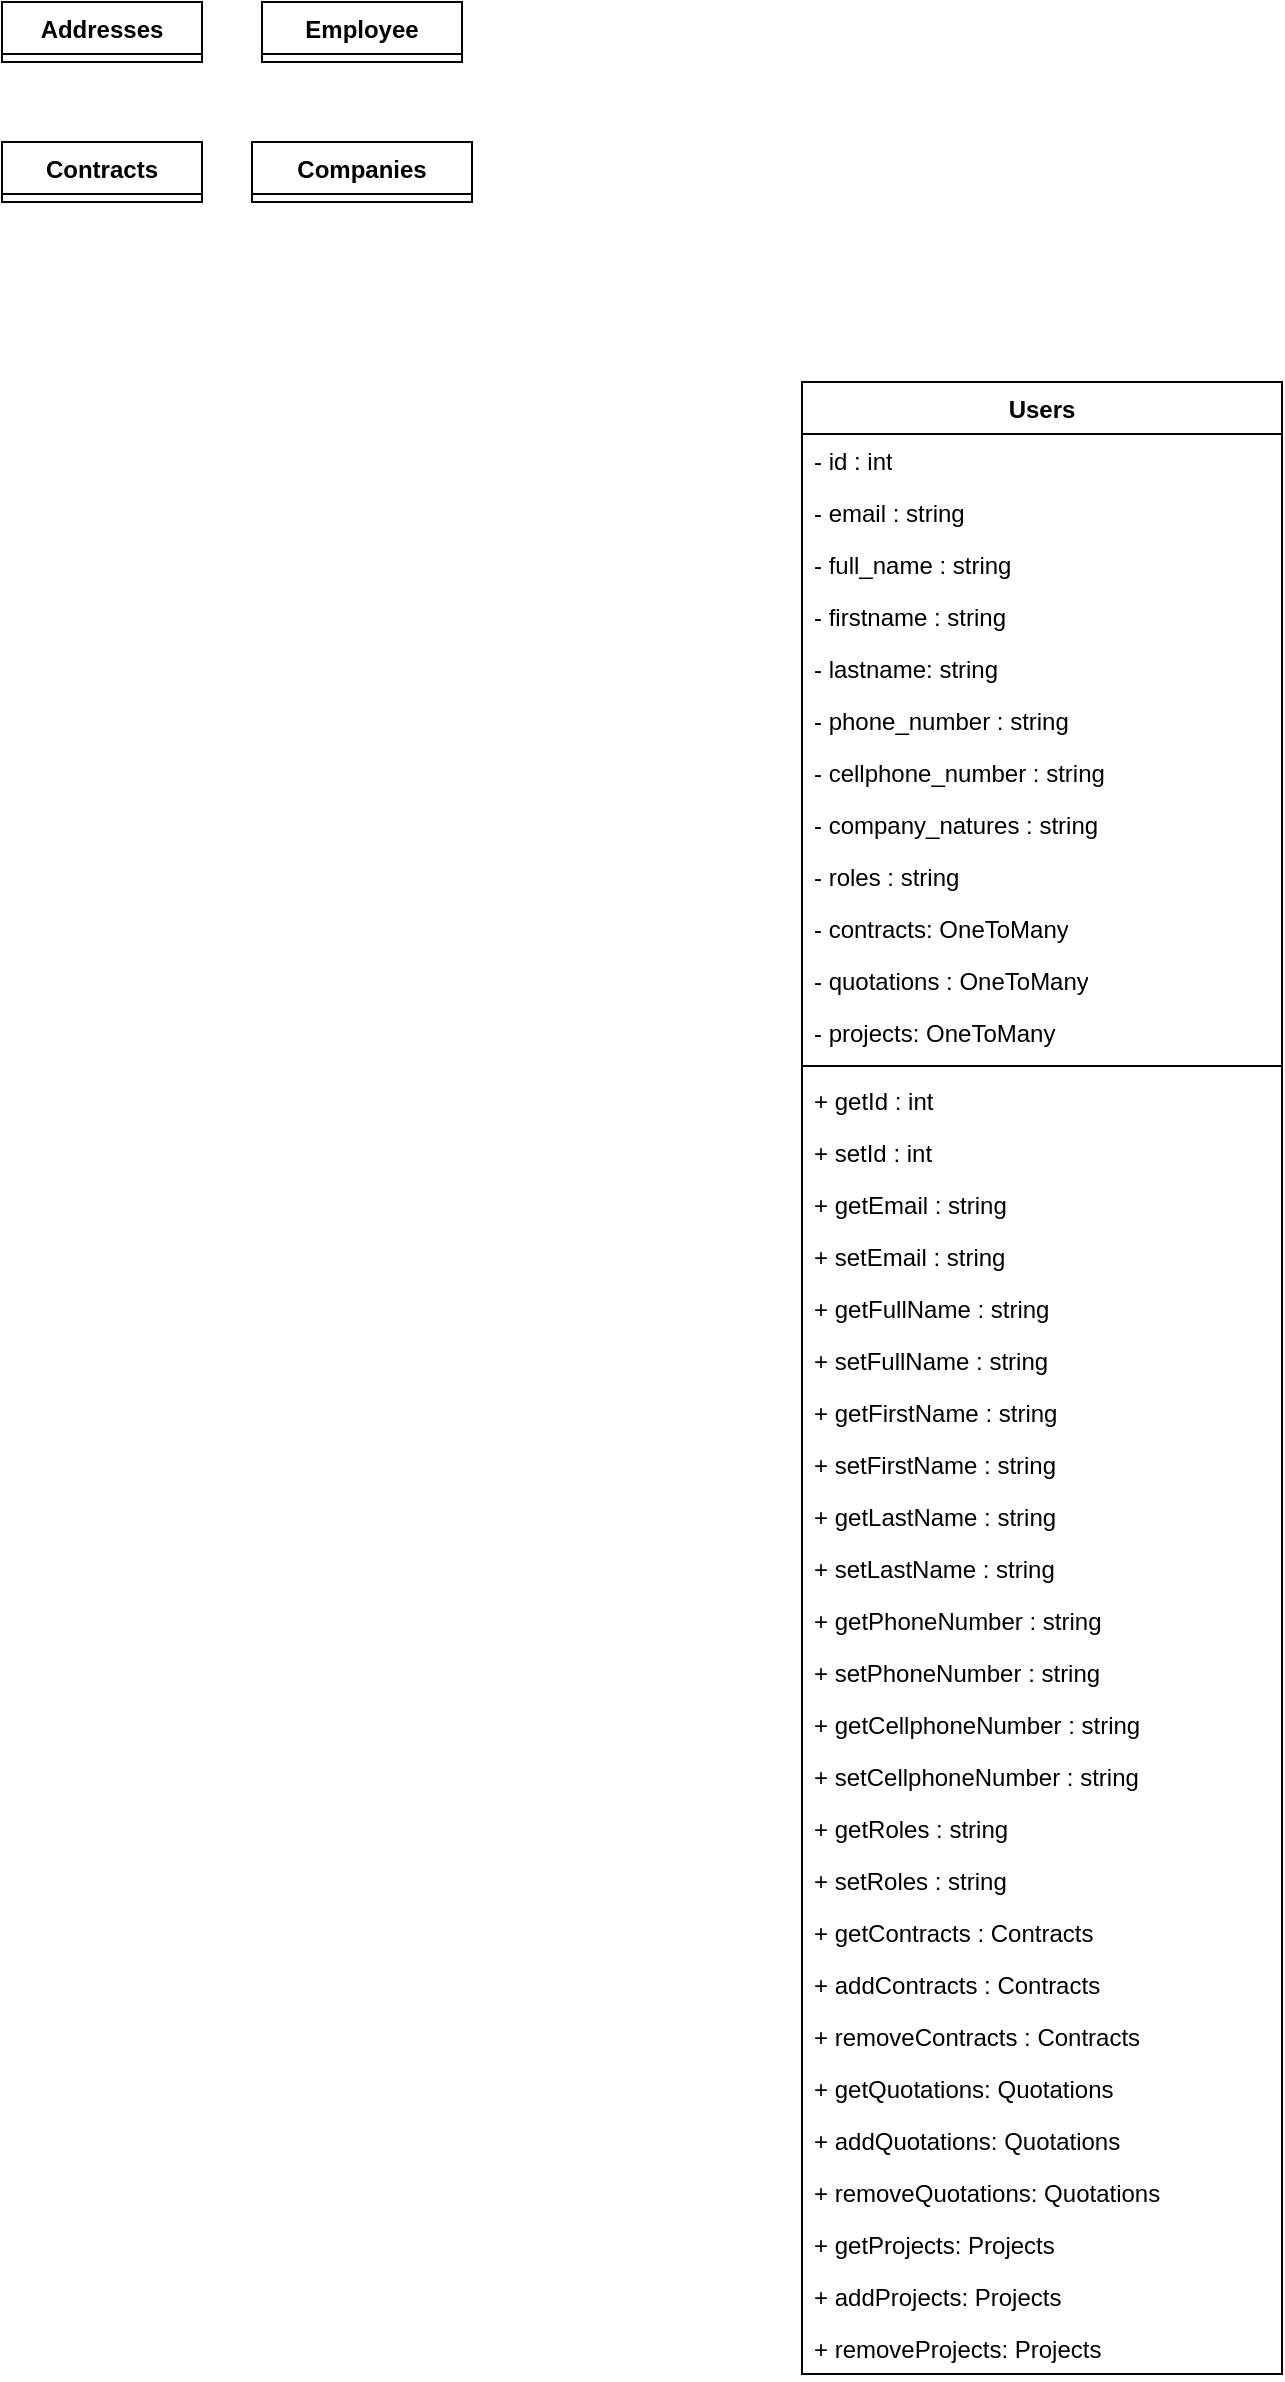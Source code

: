 <mxfile version="22.1.9" type="github">
  <diagram name="Page-1" id="9361dd3d-8414-5efd-6122-117bd74ce7a7">
    <mxGraphModel dx="441" dy="253" grid="1" gridSize="10" guides="1" tooltips="1" connect="1" arrows="1" fold="1" page="0" pageScale="1.5" pageWidth="826" pageHeight="1169" background="none" math="0" shadow="0">
      <root>
        <mxCell id="0" />
        <mxCell id="1" parent="0" />
        <mxCell id="TI-sVRy8jBte5K_Agoot-91" value="Companies" style="swimlane;fontStyle=1;align=center;verticalAlign=top;childLayout=stackLayout;horizontal=1;startSize=26;horizontalStack=0;resizeParent=1;resizeParentMax=0;resizeLast=0;collapsible=1;marginBottom=0;whiteSpace=wrap;html=1;" parent="1" vertex="1" collapsed="1">
          <mxGeometry x="485" y="120" width="110" height="30" as="geometry">
            <mxRectangle x="750" y="20" width="350" height="2166" as="alternateBounds" />
          </mxGeometry>
        </mxCell>
        <mxCell id="TI-sVRy8jBte5K_Agoot-92" value="- id : int&amp;nbsp;&lt;br&gt;" style="text;strokeColor=none;fillColor=none;align=left;verticalAlign=top;spacingLeft=4;spacingRight=4;overflow=hidden;rotatable=0;points=[[0,0.5],[1,0.5]];portConstraint=eastwest;whiteSpace=wrap;html=1;" parent="TI-sVRy8jBte5K_Agoot-91" vertex="1">
          <mxGeometry y="26" width="350" height="26" as="geometry" />
        </mxCell>
        <mxCell id="TI-sVRy8jBte5K_Agoot-97" value="- name : string [nullable]" style="text;strokeColor=none;fillColor=none;align=left;verticalAlign=top;spacingLeft=4;spacingRight=4;overflow=hidden;rotatable=0;points=[[0,0.5],[1,0.5]];portConstraint=eastwest;whiteSpace=wrap;html=1;" parent="TI-sVRy8jBte5K_Agoot-91" vertex="1">
          <mxGeometry y="52" width="350" height="26" as="geometry" />
        </mxCell>
        <mxCell id="TI-sVRy8jBte5K_Agoot-98" value="- creation_date : DateTimeInterface [nullable]" style="text;strokeColor=none;fillColor=none;align=left;verticalAlign=top;spacingLeft=4;spacingRight=4;overflow=hidden;rotatable=0;points=[[0,0.5],[1,0.5]];portConstraint=eastwest;whiteSpace=wrap;html=1;" parent="TI-sVRy8jBte5K_Agoot-91" vertex="1">
          <mxGeometry y="78" width="350" height="26" as="geometry" />
        </mxCell>
        <mxCell id="TI-sVRy8jBte5K_Agoot-99" value="- address_street : string [nullable]&lt;br/&gt;&lt;span style=&quot;color: rgb(255, 255, 255); font-family: &amp;quot;Söhne Mono&amp;quot;, Monaco, &amp;quot;Andale Mono&amp;quot;, &amp;quot;Ubuntu Mono&amp;quot;, monospace; font-size: 14px; background-color: rgb(0, 0, 0);&quot;&gt;&lt;br/&gt;&lt;/span&gt;" style="text;strokeColor=none;fillColor=none;align=left;verticalAlign=top;spacingLeft=4;spacingRight=4;overflow=hidden;rotatable=0;points=[[0,0.5],[1,0.5]];portConstraint=eastwest;whiteSpace=wrap;html=1;" parent="TI-sVRy8jBte5K_Agoot-91" vertex="1">
          <mxGeometry y="104" width="350" height="26" as="geometry" />
        </mxCell>
        <mxCell id="TI-sVRy8jBte5K_Agoot-101" value="- address_zip_code : int [nullable]&lt;br/&gt;&lt;span style=&quot;color: rgb(255, 255, 255); font-family: &amp;quot;Söhne Mono&amp;quot;, Monaco, &amp;quot;Andale Mono&amp;quot;, &amp;quot;Ubuntu Mono&amp;quot;, monospace; font-size: 14px; background-color: rgb(0, 0, 0);&quot;&gt;&lt;br/&gt;&lt;/span&gt;" style="text;strokeColor=none;fillColor=none;align=left;verticalAlign=top;spacingLeft=4;spacingRight=4;overflow=hidden;rotatable=0;points=[[0,0.5],[1,0.5]];portConstraint=eastwest;whiteSpace=wrap;html=1;" parent="TI-sVRy8jBte5K_Agoot-91" vertex="1">
          <mxGeometry y="130" width="350" height="26" as="geometry" />
        </mxCell>
        <mxCell id="TI-sVRy8jBte5K_Agoot-102" value="- address_city : string [nullable]&lt;br/&gt;&lt;span style=&quot;color: rgb(255, 255, 255); font-family: &amp;quot;Söhne Mono&amp;quot;, Monaco, &amp;quot;Andale Mono&amp;quot;, &amp;quot;Ubuntu Mono&amp;quot;, monospace; font-size: 14px; background-color: rgb(0, 0, 0);&quot;&gt;&lt;br/&gt;&lt;/span&gt;" style="text;strokeColor=none;fillColor=none;align=left;verticalAlign=top;spacingLeft=4;spacingRight=4;overflow=hidden;rotatable=0;points=[[0,0.5],[1,0.5]];portConstraint=eastwest;whiteSpace=wrap;html=1;" parent="TI-sVRy8jBte5K_Agoot-91" vertex="1">
          <mxGeometry y="156" width="350" height="26" as="geometry" />
        </mxCell>
        <mxCell id="TI-sVRy8jBte5K_Agoot-103" value="- address_region : string [nullable]&lt;br/&gt;&lt;span style=&quot;color: rgb(255, 255, 255); font-family: &amp;quot;Söhne Mono&amp;quot;, Monaco, &amp;quot;Andale Mono&amp;quot;, &amp;quot;Ubuntu Mono&amp;quot;, monospace; font-size: 14px; background-color: rgb(0, 0, 0);&quot;&gt;&lt;br/&gt;&lt;/span&gt;" style="text;strokeColor=none;fillColor=none;align=left;verticalAlign=top;spacingLeft=4;spacingRight=4;overflow=hidden;rotatable=0;points=[[0,0.5],[1,0.5]];portConstraint=eastwest;whiteSpace=wrap;html=1;" parent="TI-sVRy8jBte5K_Agoot-91" vertex="1">
          <mxGeometry y="182" width="350" height="26" as="geometry" />
        </mxCell>
        <mxCell id="TI-sVRy8jBte5K_Agoot-104" value="- address_country : string [nullable]&lt;br/&gt;&lt;span style=&quot;color: rgb(255, 255, 255); font-family: &amp;quot;Söhne Mono&amp;quot;, Monaco, &amp;quot;Andale Mono&amp;quot;, &amp;quot;Ubuntu Mono&amp;quot;, monospace; font-size: 14px; background-color: rgb(0, 0, 0);&quot;&gt;&lt;br/&gt;&lt;/span&gt;" style="text;strokeColor=none;fillColor=none;align=left;verticalAlign=top;spacingLeft=4;spacingRight=4;overflow=hidden;rotatable=0;points=[[0,0.5],[1,0.5]];portConstraint=eastwest;whiteSpace=wrap;html=1;" parent="TI-sVRy8jBte5K_Agoot-91" vertex="1">
          <mxGeometry y="208" width="350" height="26" as="geometry" />
        </mxCell>
        <mxCell id="TI-sVRy8jBte5K_Agoot-105" value="- comments : string [nullable]&lt;br/&gt;&lt;span style=&quot;color: rgb(255, 255, 255); font-family: &amp;quot;Söhne Mono&amp;quot;, Monaco, &amp;quot;Andale Mono&amp;quot;, &amp;quot;Ubuntu Mono&amp;quot;, monospace; font-size: 14px; background-color: rgb(0, 0, 0);&quot;&gt;&lt;br/&gt;&lt;/span&gt;" style="text;strokeColor=none;fillColor=none;align=left;verticalAlign=top;spacingLeft=4;spacingRight=4;overflow=hidden;rotatable=0;points=[[0,0.5],[1,0.5]];portConstraint=eastwest;whiteSpace=wrap;html=1;" parent="TI-sVRy8jBte5K_Agoot-91" vertex="1">
          <mxGeometry y="234" width="350" height="26" as="geometry" />
        </mxCell>
        <mxCell id="TI-sVRy8jBte5K_Agoot-106" value="- is_supplier : bool [nullable]&lt;br/&gt;&lt;span style=&quot;color: rgb(255, 255, 255); font-family: &amp;quot;Söhne Mono&amp;quot;, Monaco, &amp;quot;Andale Mono&amp;quot;, &amp;quot;Ubuntu Mono&amp;quot;, monospace; font-size: 14px; background-color: rgb(0, 0, 0);&quot;&gt;&lt;br/&gt;&lt;/span&gt;" style="text;strokeColor=none;fillColor=none;align=left;verticalAlign=top;spacingLeft=4;spacingRight=4;overflow=hidden;rotatable=0;points=[[0,0.5],[1,0.5]];portConstraint=eastwest;whiteSpace=wrap;html=1;" parent="TI-sVRy8jBte5K_Agoot-91" vertex="1">
          <mxGeometry y="260" width="350" height="26" as="geometry" />
        </mxCell>
        <mxCell id="TI-sVRy8jBte5K_Agoot-107" value="- is_prospect : bool [nullable]&lt;br/&gt;&lt;span style=&quot;color: rgb(255, 255, 255); font-family: &amp;quot;Söhne Mono&amp;quot;, Monaco, &amp;quot;Andale Mono&amp;quot;, &amp;quot;Ubuntu Mono&amp;quot;, monospace; font-size: 14px; background-color: rgb(0, 0, 0);&quot;&gt;&lt;br/&gt;&lt;/span&gt;" style="text;strokeColor=none;fillColor=none;align=left;verticalAlign=top;spacingLeft=4;spacingRight=4;overflow=hidden;rotatable=0;points=[[0,0.5],[1,0.5]];portConstraint=eastwest;whiteSpace=wrap;html=1;" parent="TI-sVRy8jBte5K_Agoot-91" vertex="1">
          <mxGeometry y="286" width="350" height="26" as="geometry" />
        </mxCell>
        <mxCell id="TI-sVRy8jBte5K_Agoot-108" value="- is_customer : bool [nullable]&lt;br/&gt;&lt;span style=&quot;color: rgb(255, 255, 255); font-family: &amp;quot;Söhne Mono&amp;quot;, Monaco, &amp;quot;Andale Mono&amp;quot;, &amp;quot;Ubuntu Mono&amp;quot;, monospace; font-size: 14px; background-color: rgb(0, 0, 0);&quot;&gt;&lt;br/&gt;&lt;/span&gt;" style="text;strokeColor=none;fillColor=none;align=left;verticalAlign=top;spacingLeft=4;spacingRight=4;overflow=hidden;rotatable=0;points=[[0,0.5],[1,0.5]];portConstraint=eastwest;whiteSpace=wrap;html=1;" parent="TI-sVRy8jBte5K_Agoot-91" vertex="1">
          <mxGeometry y="312" width="350" height="26" as="geometry" />
        </mxCell>
        <mxCell id="TI-sVRy8jBte5K_Agoot-109" value="- isB2C : bool [nullable]&lt;br/&gt;&lt;span style=&quot;color: rgb(255, 255, 255); font-family: &amp;quot;Söhne Mono&amp;quot;, Monaco, &amp;quot;Andale Mono&amp;quot;, &amp;quot;Ubuntu Mono&amp;quot;, monospace; font-size: 14px; background-color: rgb(0, 0, 0);&quot;&gt;&lt;br/&gt;&lt;/span&gt;" style="text;strokeColor=none;fillColor=none;align=left;verticalAlign=top;spacingLeft=4;spacingRight=4;overflow=hidden;rotatable=0;points=[[0,0.5],[1,0.5]];portConstraint=eastwest;whiteSpace=wrap;html=1;" parent="TI-sVRy8jBte5K_Agoot-91" vertex="1">
          <mxGeometry y="338" width="350" height="26" as="geometry" />
        </mxCell>
        <mxCell id="TI-sVRy8jBte5K_Agoot-110" value="- currency : string [nullable]&lt;br/&gt;&lt;span style=&quot;color: rgb(255, 255, 255); font-family: &amp;quot;Söhne Mono&amp;quot;, Monaco, &amp;quot;Andale Mono&amp;quot;, &amp;quot;Ubuntu Mono&amp;quot;, monospace; font-size: 14px; background-color: rgb(0, 0, 0);&quot;&gt;&lt;br/&gt;&lt;/span&gt;" style="text;strokeColor=none;fillColor=none;align=left;verticalAlign=top;spacingLeft=4;spacingRight=4;overflow=hidden;rotatable=0;points=[[0,0.5],[1,0.5]];portConstraint=eastwest;whiteSpace=wrap;html=1;" parent="TI-sVRy8jBte5K_Agoot-91" vertex="1">
          <mxGeometry y="364" width="350" height="26" as="geometry" />
        </mxCell>
        <mxCell id="TI-sVRy8jBte5K_Agoot-111" value="- thirdparty_code : string [nullable]&lt;br/&gt;&lt;span style=&quot;color: rgb(255, 255, 255); font-family: &amp;quot;Söhne Mono&amp;quot;, Monaco, &amp;quot;Andale Mono&amp;quot;, &amp;quot;Ubuntu Mono&amp;quot;, monospace; font-size: 14px; background-color: rgb(0, 0, 0);&quot;&gt;&lt;br/&gt;&lt;/span&gt;" style="text;strokeColor=none;fillColor=none;align=left;verticalAlign=top;spacingLeft=4;spacingRight=4;overflow=hidden;rotatable=0;points=[[0,0.5],[1,0.5]];portConstraint=eastwest;whiteSpace=wrap;html=1;" parent="TI-sVRy8jBte5K_Agoot-91" vertex="1">
          <mxGeometry y="390" width="350" height="26" as="geometry" />
        </mxCell>
        <mxCell id="TI-sVRy8jBte5K_Agoot-112" value="- intracommunity_number : string [nullable]&lt;br/&gt;&lt;span style=&quot;color: rgb(255, 255, 255); font-family: &amp;quot;Söhne Mono&amp;quot;, Monaco, &amp;quot;Andale Mono&amp;quot;, &amp;quot;Ubuntu Mono&amp;quot;, monospace; font-size: 14px; background-color: rgb(0, 0, 0);&quot;&gt;&lt;br/&gt;&lt;/span&gt;" style="text;strokeColor=none;fillColor=none;align=left;verticalAlign=top;spacingLeft=4;spacingRight=4;overflow=hidden;rotatable=0;points=[[0,0.5],[1,0.5]];portConstraint=eastwest;whiteSpace=wrap;html=1;" parent="TI-sVRy8jBte5K_Agoot-91" vertex="1">
          <mxGeometry y="416" width="350" height="26" as="geometry" />
        </mxCell>
        <mxCell id="TI-sVRy8jBte5K_Agoot-113" value="- supplier_thidparty_code : string [nullable]&lt;br/&gt;&lt;span style=&quot;color: rgb(255, 255, 255); font-family: &amp;quot;Söhne Mono&amp;quot;, Monaco, &amp;quot;Andale Mono&amp;quot;, &amp;quot;Ubuntu Mono&amp;quot;, monospace; font-size: 14px; background-color: rgb(0, 0, 0);&quot;&gt;&lt;br/&gt;&lt;/span&gt;" style="text;strokeColor=none;fillColor=none;align=left;verticalAlign=top;spacingLeft=4;spacingRight=4;overflow=hidden;rotatable=0;points=[[0,0.5],[1,0.5]];portConstraint=eastwest;whiteSpace=wrap;html=1;" parent="TI-sVRy8jBte5K_Agoot-91" vertex="1">
          <mxGeometry y="442" width="350" height="26" as="geometry" />
        </mxCell>
        <mxCell id="TI-sVRy8jBte5K_Agoot-114" value="- siret : string [nullable]&lt;br/&gt;&lt;span style=&quot;color: rgb(255, 255, 255); font-family: &amp;quot;Söhne Mono&amp;quot;, Monaco, &amp;quot;Andale Mono&amp;quot;, &amp;quot;Ubuntu Mono&amp;quot;, monospace; font-size: 14px; background-color: rgb(0, 0, 0);&quot;&gt;&lt;br/&gt;&lt;/span&gt;" style="text;strokeColor=none;fillColor=none;align=left;verticalAlign=top;spacingLeft=4;spacingRight=4;overflow=hidden;rotatable=0;points=[[0,0.5],[1,0.5]];portConstraint=eastwest;whiteSpace=wrap;html=1;" parent="TI-sVRy8jBte5K_Agoot-91" vertex="1">
          <mxGeometry y="468" width="350" height="26" as="geometry" />
        </mxCell>
        <mxCell id="TI-sVRy8jBte5K_Agoot-115" value="- language : string [nullable]&lt;br/&gt;&lt;span style=&quot;color: rgb(255, 255, 255); font-family: &amp;quot;Söhne Mono&amp;quot;, Monaco, &amp;quot;Andale Mono&amp;quot;, &amp;quot;Ubuntu Mono&amp;quot;, monospace; font-size: 14px; background-color: rgb(0, 0, 0);&quot;&gt;&lt;br/&gt;&lt;/span&gt;" style="text;strokeColor=none;fillColor=none;align=left;verticalAlign=top;spacingLeft=4;spacingRight=4;overflow=hidden;rotatable=0;points=[[0,0.5],[1,0.5]];portConstraint=eastwest;whiteSpace=wrap;html=1;" parent="TI-sVRy8jBte5K_Agoot-91" vertex="1">
          <mxGeometry y="494" width="350" height="26" as="geometry" />
        </mxCell>
        <mxCell id="TI-sVRy8jBte5K_Agoot-116" value="- addresses : Collection&amp;lt;Addresses&amp;gt;&lt;br/&gt;&lt;span style=&quot;color: rgb(255, 255, 255); font-family: &amp;quot;Söhne Mono&amp;quot;, Monaco, &amp;quot;Andale Mono&amp;quot;, &amp;quot;Ubuntu Mono&amp;quot;, monospace; font-size: 14px; background-color: rgb(0, 0, 0);&quot;&gt;&lt;br/&gt;&lt;/span&gt;" style="text;strokeColor=none;fillColor=none;align=left;verticalAlign=top;spacingLeft=4;spacingRight=4;overflow=hidden;rotatable=0;points=[[0,0.5],[1,0.5]];portConstraint=eastwest;whiteSpace=wrap;html=1;" parent="TI-sVRy8jBte5K_Agoot-91" vertex="1">
          <mxGeometry y="520" width="350" height="26" as="geometry" />
        </mxCell>
        <mxCell id="TI-sVRy8jBte5K_Agoot-117" value="- employees : Collection&amp;lt;Employees&amp;gt;&lt;br/&gt;&lt;span style=&quot;color: rgb(255, 255, 255); font-family: &amp;quot;Söhne Mono&amp;quot;, Monaco, &amp;quot;Andale Mono&amp;quot;, &amp;quot;Ubuntu Mono&amp;quot;, monospace; font-size: 14px; background-color: rgb(0, 0, 0);&quot;&gt;&lt;br/&gt;&lt;/span&gt;" style="text;strokeColor=none;fillColor=none;align=left;verticalAlign=top;spacingLeft=4;spacingRight=4;overflow=hidden;rotatable=0;points=[[0,0.5],[1,0.5]];portConstraint=eastwest;whiteSpace=wrap;html=1;" parent="TI-sVRy8jBte5K_Agoot-91" vertex="1">
          <mxGeometry y="546" width="350" height="26" as="geometry" />
        </mxCell>
        <mxCell id="TI-sVRy8jBte5K_Agoot-118" value="- quotations : Collection&amp;lt;Quotations&amp;gt;&lt;br/&gt;&lt;span style=&quot;color: rgb(255, 255, 255); font-family: &amp;quot;Söhne Mono&amp;quot;, Monaco, &amp;quot;Andale Mono&amp;quot;, &amp;quot;Ubuntu Mono&amp;quot;, monospace; font-size: 14px; background-color: rgb(0, 0, 0);&quot;&gt;&lt;br/&gt;&lt;/span&gt;" style="text;strokeColor=none;fillColor=none;align=left;verticalAlign=top;spacingLeft=4;spacingRight=4;overflow=hidden;rotatable=0;points=[[0,0.5],[1,0.5]];portConstraint=eastwest;whiteSpace=wrap;html=1;" parent="TI-sVRy8jBte5K_Agoot-91" vertex="1">
          <mxGeometry y="572" width="350" height="26" as="geometry" />
        </mxCell>
        <mxCell id="TI-sVRy8jBte5K_Agoot-119" value="- opportunities : Collection&amp;lt;Opportunities&amp;gt;&lt;br/&gt;&lt;span style=&quot;color: rgb(255, 255, 255); font-family: &amp;quot;Söhne Mono&amp;quot;, Monaco, &amp;quot;Andale Mono&amp;quot;, &amp;quot;Ubuntu Mono&amp;quot;, monospace; font-size: 14px; background-color: rgb(0, 0, 0);&quot;&gt;&lt;br/&gt;&lt;/span&gt;" style="text;strokeColor=none;fillColor=none;align=left;verticalAlign=top;spacingLeft=4;spacingRight=4;overflow=hidden;rotatable=0;points=[[0,0.5],[1,0.5]];portConstraint=eastwest;whiteSpace=wrap;html=1;" parent="TI-sVRy8jBte5K_Agoot-91" vertex="1">
          <mxGeometry y="598" width="350" height="26" as="geometry" />
        </mxCell>
        <mxCell id="TI-sVRy8jBte5K_Agoot-120" value="- expenses : Collection&amp;lt;Expenses&amp;gt;&lt;br/&gt;&lt;span style=&quot;color: rgb(255, 255, 255); font-family: &amp;quot;Söhne Mono&amp;quot;, Monaco, &amp;quot;Andale Mono&amp;quot;, &amp;quot;Ubuntu Mono&amp;quot;, monospace; font-size: 14px; background-color: rgb(0, 0, 0);&quot;&gt;&lt;br/&gt;&lt;/span&gt;" style="text;strokeColor=none;fillColor=none;align=left;verticalAlign=top;spacingLeft=4;spacingRight=4;overflow=hidden;rotatable=0;points=[[0,0.5],[1,0.5]];portConstraint=eastwest;whiteSpace=wrap;html=1;" parent="TI-sVRy8jBte5K_Agoot-91" vertex="1">
          <mxGeometry y="624" width="350" height="26" as="geometry" />
        </mxCell>
        <mxCell id="TI-sVRy8jBte5K_Agoot-121" value="- projects : Collection&amp;lt;Projects&amp;gt;&lt;br/&gt;&lt;span style=&quot;color: rgb(255, 255, 255); font-family: &amp;quot;Söhne Mono&amp;quot;, Monaco, &amp;quot;Andale Mono&amp;quot;, &amp;quot;Ubuntu Mono&amp;quot;, monospace; font-size: 14px; background-color: rgb(0, 0, 0);&quot;&gt;&lt;br/&gt;&lt;/span&gt;" style="text;strokeColor=none;fillColor=none;align=left;verticalAlign=top;spacingLeft=4;spacingRight=4;overflow=hidden;rotatable=0;points=[[0,0.5],[1,0.5]];portConstraint=eastwest;whiteSpace=wrap;html=1;" parent="TI-sVRy8jBte5K_Agoot-91" vertex="1">
          <mxGeometry y="650" width="350" height="26" as="geometry" />
        </mxCell>
        <mxCell id="TI-sVRy8jBte5K_Agoot-93" value="" style="line;strokeWidth=1;fillColor=none;align=left;verticalAlign=middle;spacingTop=-1;spacingLeft=3;spacingRight=3;rotatable=0;labelPosition=right;points=[];portConstraint=eastwest;strokeColor=inherit;" parent="TI-sVRy8jBte5K_Agoot-91" vertex="1">
          <mxGeometry y="676" width="350" height="8" as="geometry" />
        </mxCell>
        <mxCell id="TI-sVRy8jBte5K_Agoot-94" value="+ getId() : int&lt;br/&gt;&lt;span style=&quot;color: rgb(255, 255, 255); font-family: &amp;quot;Söhne Mono&amp;quot;, Monaco, &amp;quot;Andale Mono&amp;quot;, &amp;quot;Ubuntu Mono&amp;quot;, monospace; font-size: 14px; background-color: rgb(0, 0, 0);&quot;&gt;&lt;br/&gt;&lt;/span&gt;" style="text;strokeColor=none;fillColor=none;align=left;verticalAlign=top;spacingLeft=4;spacingRight=4;overflow=hidden;rotatable=0;points=[[0,0.5],[1,0.5]];portConstraint=eastwest;whiteSpace=wrap;html=1;" parent="TI-sVRy8jBte5K_Agoot-91" vertex="1">
          <mxGeometry y="684" width="350" height="26" as="geometry" />
        </mxCell>
        <mxCell id="TI-sVRy8jBte5K_Agoot-122" value="+ setId(string) : Companies&lt;br/&gt;&lt;span style=&quot;color: rgb(255, 255, 255); font-family: &amp;quot;Söhne Mono&amp;quot;, Monaco, &amp;quot;Andale Mono&amp;quot;, &amp;quot;Ubuntu Mono&amp;quot;, monospace; font-size: 14px; background-color: rgb(0, 0, 0);&quot;&gt;&lt;br/&gt;&lt;/span&gt;" style="text;strokeColor=none;fillColor=none;align=left;verticalAlign=top;spacingLeft=4;spacingRight=4;overflow=hidden;rotatable=0;points=[[0,0.5],[1,0.5]];portConstraint=eastwest;whiteSpace=wrap;html=1;" parent="TI-sVRy8jBte5K_Agoot-91" vertex="1">
          <mxGeometry y="710" width="350" height="26" as="geometry" />
        </mxCell>
        <mxCell id="TI-sVRy8jBte5K_Agoot-123" value="+ getName() : string&lt;br/&gt;&lt;span style=&quot;color: rgb(255, 255, 255); font-family: &amp;quot;Söhne Mono&amp;quot;, Monaco, &amp;quot;Andale Mono&amp;quot;, &amp;quot;Ubuntu Mono&amp;quot;, monospace; font-size: 14px; background-color: rgb(0, 0, 0);&quot;&gt;&lt;br/&gt;&lt;/span&gt;" style="text;strokeColor=none;fillColor=none;align=left;verticalAlign=top;spacingLeft=4;spacingRight=4;overflow=hidden;rotatable=0;points=[[0,0.5],[1,0.5]];portConstraint=eastwest;whiteSpace=wrap;html=1;" parent="TI-sVRy8jBte5K_Agoot-91" vertex="1">
          <mxGeometry y="736" width="350" height="26" as="geometry" />
        </mxCell>
        <mxCell id="TI-sVRy8jBte5K_Agoot-124" value="+ setName(string) : Companies&lt;br/&gt;&lt;span style=&quot;color: rgb(255, 255, 255); font-family: &amp;quot;Söhne Mono&amp;quot;, Monaco, &amp;quot;Andale Mono&amp;quot;, &amp;quot;Ubuntu Mono&amp;quot;, monospace; font-size: 14px; background-color: rgb(0, 0, 0);&quot;&gt;&lt;br/&gt;&lt;/span&gt;" style="text;strokeColor=none;fillColor=none;align=left;verticalAlign=top;spacingLeft=4;spacingRight=4;overflow=hidden;rotatable=0;points=[[0,0.5],[1,0.5]];portConstraint=eastwest;whiteSpace=wrap;html=1;" parent="TI-sVRy8jBte5K_Agoot-91" vertex="1">
          <mxGeometry y="762" width="350" height="26" as="geometry" />
        </mxCell>
        <mxCell id="TI-sVRy8jBte5K_Agoot-125" value="+ getCreationDate() : DateTimeInterface&lt;br/&gt;&lt;span style=&quot;color: rgb(255, 255, 255); font-family: &amp;quot;Söhne Mono&amp;quot;, Monaco, &amp;quot;Andale Mono&amp;quot;, &amp;quot;Ubuntu Mono&amp;quot;, monospace; font-size: 14px; background-color: rgb(0, 0, 0);&quot;&gt;&lt;br/&gt;&lt;/span&gt;" style="text;strokeColor=none;fillColor=none;align=left;verticalAlign=top;spacingLeft=4;spacingRight=4;overflow=hidden;rotatable=0;points=[[0,0.5],[1,0.5]];portConstraint=eastwest;whiteSpace=wrap;html=1;" parent="TI-sVRy8jBte5K_Agoot-91" vertex="1">
          <mxGeometry y="788" width="350" height="26" as="geometry" />
        </mxCell>
        <mxCell id="TI-sVRy8jBte5K_Agoot-126" value="+ setCreationDate(DateTimeInterface) : Companies&lt;br/&gt;&lt;span style=&quot;color: rgb(255, 255, 255); font-family: &amp;quot;Söhne Mono&amp;quot;, Monaco, &amp;quot;Andale Mono&amp;quot;, &amp;quot;Ubuntu Mono&amp;quot;, monospace; font-size: 14px; background-color: rgb(0, 0, 0);&quot;&gt;&lt;br/&gt;&lt;/span&gt;" style="text;strokeColor=none;fillColor=none;align=left;verticalAlign=top;spacingLeft=4;spacingRight=4;overflow=hidden;rotatable=0;points=[[0,0.5],[1,0.5]];portConstraint=eastwest;whiteSpace=wrap;html=1;" parent="TI-sVRy8jBte5K_Agoot-91" vertex="1">
          <mxGeometry y="814" width="350" height="26" as="geometry" />
        </mxCell>
        <mxCell id="TI-sVRy8jBte5K_Agoot-127" value="+ getAddressStreet() : string&lt;br/&gt;&lt;span style=&quot;color: rgb(255, 255, 255); font-family: &amp;quot;Söhne Mono&amp;quot;, Monaco, &amp;quot;Andale Mono&amp;quot;, &amp;quot;Ubuntu Mono&amp;quot;, monospace; font-size: 14px; background-color: rgb(0, 0, 0);&quot;&gt;&lt;br/&gt;&lt;/span&gt;" style="text;strokeColor=none;fillColor=none;align=left;verticalAlign=top;spacingLeft=4;spacingRight=4;overflow=hidden;rotatable=0;points=[[0,0.5],[1,0.5]];portConstraint=eastwest;whiteSpace=wrap;html=1;" parent="TI-sVRy8jBte5K_Agoot-91" vertex="1">
          <mxGeometry y="840" width="350" height="26" as="geometry" />
        </mxCell>
        <mxCell id="TI-sVRy8jBte5K_Agoot-128" value="+ setAddressStreet(string) : Companies&lt;br/&gt;&lt;span style=&quot;color: rgb(255, 255, 255); font-family: &amp;quot;Söhne Mono&amp;quot;, Monaco, &amp;quot;Andale Mono&amp;quot;, &amp;quot;Ubuntu Mono&amp;quot;, monospace; font-size: 14px; background-color: rgb(0, 0, 0);&quot;&gt;&lt;br/&gt;&lt;/span&gt;" style="text;strokeColor=none;fillColor=none;align=left;verticalAlign=top;spacingLeft=4;spacingRight=4;overflow=hidden;rotatable=0;points=[[0,0.5],[1,0.5]];portConstraint=eastwest;whiteSpace=wrap;html=1;" parent="TI-sVRy8jBte5K_Agoot-91" vertex="1">
          <mxGeometry y="866" width="350" height="26" as="geometry" />
        </mxCell>
        <mxCell id="TI-sVRy8jBte5K_Agoot-129" value="+ getAddressZipCode() : int&lt;br/&gt;&lt;span style=&quot;color: rgb(255, 255, 255); font-family: &amp;quot;Söhne Mono&amp;quot;, Monaco, &amp;quot;Andale Mono&amp;quot;, &amp;quot;Ubuntu Mono&amp;quot;, monospace; font-size: 14px; background-color: rgb(0, 0, 0);&quot;&gt;&lt;br/&gt;&lt;/span&gt;" style="text;strokeColor=none;fillColor=none;align=left;verticalAlign=top;spacingLeft=4;spacingRight=4;overflow=hidden;rotatable=0;points=[[0,0.5],[1,0.5]];portConstraint=eastwest;whiteSpace=wrap;html=1;" parent="TI-sVRy8jBte5K_Agoot-91" vertex="1">
          <mxGeometry y="892" width="350" height="26" as="geometry" />
        </mxCell>
        <mxCell id="TI-sVRy8jBte5K_Agoot-130" value="+ setAddressZipCode(int) : Companies&lt;br/&gt;&lt;span style=&quot;color: rgb(255, 255, 255); font-family: &amp;quot;Söhne Mono&amp;quot;, Monaco, &amp;quot;Andale Mono&amp;quot;, &amp;quot;Ubuntu Mono&amp;quot;, monospace; font-size: 14px; background-color: rgb(0, 0, 0);&quot;&gt;&lt;br/&gt;&lt;/span&gt;" style="text;strokeColor=none;fillColor=none;align=left;verticalAlign=top;spacingLeft=4;spacingRight=4;overflow=hidden;rotatable=0;points=[[0,0.5],[1,0.5]];portConstraint=eastwest;whiteSpace=wrap;html=1;" parent="TI-sVRy8jBte5K_Agoot-91" vertex="1">
          <mxGeometry y="918" width="350" height="26" as="geometry" />
        </mxCell>
        <mxCell id="TI-sVRy8jBte5K_Agoot-131" value="+ getAddressCity() : string&lt;br/&gt;&lt;span style=&quot;color: rgb(255, 255, 255); font-family: &amp;quot;Söhne Mono&amp;quot;, Monaco, &amp;quot;Andale Mono&amp;quot;, &amp;quot;Ubuntu Mono&amp;quot;, monospace; font-size: 14px; background-color: rgb(0, 0, 0);&quot;&gt;&lt;br/&gt;&lt;/span&gt;" style="text;strokeColor=none;fillColor=none;align=left;verticalAlign=top;spacingLeft=4;spacingRight=4;overflow=hidden;rotatable=0;points=[[0,0.5],[1,0.5]];portConstraint=eastwest;whiteSpace=wrap;html=1;" parent="TI-sVRy8jBte5K_Agoot-91" vertex="1">
          <mxGeometry y="944" width="350" height="26" as="geometry" />
        </mxCell>
        <mxCell id="TI-sVRy8jBte5K_Agoot-132" value="+ setAddressCity(string) : Companies&lt;br/&gt;&lt;span style=&quot;color: rgb(255, 255, 255); font-family: &amp;quot;Söhne Mono&amp;quot;, Monaco, &amp;quot;Andale Mono&amp;quot;, &amp;quot;Ubuntu Mono&amp;quot;, monospace; font-size: 14px; background-color: rgb(0, 0, 0);&quot;&gt;&lt;br/&gt;&lt;/span&gt;" style="text;strokeColor=none;fillColor=none;align=left;verticalAlign=top;spacingLeft=4;spacingRight=4;overflow=hidden;rotatable=0;points=[[0,0.5],[1,0.5]];portConstraint=eastwest;whiteSpace=wrap;html=1;" parent="TI-sVRy8jBte5K_Agoot-91" vertex="1">
          <mxGeometry y="970" width="350" height="26" as="geometry" />
        </mxCell>
        <mxCell id="TI-sVRy8jBte5K_Agoot-133" value="+ getAddressRegion() : string&lt;br/&gt;&lt;span style=&quot;color: rgb(255, 255, 255); font-family: &amp;quot;Söhne Mono&amp;quot;, Monaco, &amp;quot;Andale Mono&amp;quot;, &amp;quot;Ubuntu Mono&amp;quot;, monospace; font-size: 14px; background-color: rgb(0, 0, 0);&quot;&gt;&lt;br/&gt;&lt;/span&gt;" style="text;strokeColor=none;fillColor=none;align=left;verticalAlign=top;spacingLeft=4;spacingRight=4;overflow=hidden;rotatable=0;points=[[0,0.5],[1,0.5]];portConstraint=eastwest;whiteSpace=wrap;html=1;" parent="TI-sVRy8jBte5K_Agoot-91" vertex="1">
          <mxGeometry y="996" width="350" height="26" as="geometry" />
        </mxCell>
        <mxCell id="TI-sVRy8jBte5K_Agoot-134" value="+ setAddressRegion(string) : Companies&lt;br/&gt;&lt;span style=&quot;color: rgb(255, 255, 255); font-family: &amp;quot;Söhne Mono&amp;quot;, Monaco, &amp;quot;Andale Mono&amp;quot;, &amp;quot;Ubuntu Mono&amp;quot;, monospace; font-size: 14px; background-color: rgb(0, 0, 0);&quot;&gt;&lt;br/&gt;&lt;/span&gt;" style="text;strokeColor=none;fillColor=none;align=left;verticalAlign=top;spacingLeft=4;spacingRight=4;overflow=hidden;rotatable=0;points=[[0,0.5],[1,0.5]];portConstraint=eastwest;whiteSpace=wrap;html=1;" parent="TI-sVRy8jBte5K_Agoot-91" vertex="1">
          <mxGeometry y="1022" width="350" height="26" as="geometry" />
        </mxCell>
        <mxCell id="TI-sVRy8jBte5K_Agoot-135" value="+ getAddressCountry() : string&lt;br/&gt;&lt;span style=&quot;color: rgb(255, 255, 255); font-family: &amp;quot;Söhne Mono&amp;quot;, Monaco, &amp;quot;Andale Mono&amp;quot;, &amp;quot;Ubuntu Mono&amp;quot;, monospace; font-size: 14px; background-color: rgb(0, 0, 0);&quot;&gt;&lt;br/&gt;&lt;/span&gt;" style="text;strokeColor=none;fillColor=none;align=left;verticalAlign=top;spacingLeft=4;spacingRight=4;overflow=hidden;rotatable=0;points=[[0,0.5],[1,0.5]];portConstraint=eastwest;whiteSpace=wrap;html=1;" parent="TI-sVRy8jBte5K_Agoot-91" vertex="1">
          <mxGeometry y="1048" width="350" height="26" as="geometry" />
        </mxCell>
        <mxCell id="TI-sVRy8jBte5K_Agoot-136" value="+ setAddressCountry(string) : Companies&lt;br/&gt;&lt;span style=&quot;color: rgb(255, 255, 255); font-family: &amp;quot;Söhne Mono&amp;quot;, Monaco, &amp;quot;Andale Mono&amp;quot;, &amp;quot;Ubuntu Mono&amp;quot;, monospace; font-size: 14px; background-color: rgb(0, 0, 0);&quot;&gt;&lt;br/&gt;&lt;/span&gt;" style="text;strokeColor=none;fillColor=none;align=left;verticalAlign=top;spacingLeft=4;spacingRight=4;overflow=hidden;rotatable=0;points=[[0,0.5],[1,0.5]];portConstraint=eastwest;whiteSpace=wrap;html=1;" parent="TI-sVRy8jBte5K_Agoot-91" vertex="1">
          <mxGeometry y="1074" width="350" height="26" as="geometry" />
        </mxCell>
        <mxCell id="TI-sVRy8jBte5K_Agoot-137" value="+ getComments() : string&lt;br/&gt;&lt;span style=&quot;color: rgb(255, 255, 255); font-family: &amp;quot;Söhne Mono&amp;quot;, Monaco, &amp;quot;Andale Mono&amp;quot;, &amp;quot;Ubuntu Mono&amp;quot;, monospace; font-size: 14px; background-color: rgb(0, 0, 0);&quot;&gt;&lt;br/&gt;&lt;/span&gt;" style="text;strokeColor=none;fillColor=none;align=left;verticalAlign=top;spacingLeft=4;spacingRight=4;overflow=hidden;rotatable=0;points=[[0,0.5],[1,0.5]];portConstraint=eastwest;whiteSpace=wrap;html=1;" parent="TI-sVRy8jBte5K_Agoot-91" vertex="1">
          <mxGeometry y="1100" width="350" height="26" as="geometry" />
        </mxCell>
        <mxCell id="TI-sVRy8jBte5K_Agoot-138" value="+ setComments(string) : Companies&lt;br/&gt;&lt;span style=&quot;color: rgb(255, 255, 255); font-family: &amp;quot;Söhne Mono&amp;quot;, Monaco, &amp;quot;Andale Mono&amp;quot;, &amp;quot;Ubuntu Mono&amp;quot;, monospace; font-size: 14px; background-color: rgb(0, 0, 0);&quot;&gt;&lt;br/&gt;&lt;/span&gt;" style="text;strokeColor=none;fillColor=none;align=left;verticalAlign=top;spacingLeft=4;spacingRight=4;overflow=hidden;rotatable=0;points=[[0,0.5],[1,0.5]];portConstraint=eastwest;whiteSpace=wrap;html=1;" parent="TI-sVRy8jBte5K_Agoot-91" vertex="1">
          <mxGeometry y="1126" width="350" height="26" as="geometry" />
        </mxCell>
        <mxCell id="TI-sVRy8jBte5K_Agoot-139" value="+ isSupplier() : bool&lt;br/&gt;&lt;span style=&quot;color: rgb(255, 255, 255); font-family: &amp;quot;Söhne Mono&amp;quot;, Monaco, &amp;quot;Andale Mono&amp;quot;, &amp;quot;Ubuntu Mono&amp;quot;, monospace; font-size: 14px; background-color: rgb(0, 0, 0);&quot;&gt;&lt;br/&gt;&lt;/span&gt;" style="text;strokeColor=none;fillColor=none;align=left;verticalAlign=top;spacingLeft=4;spacingRight=4;overflow=hidden;rotatable=0;points=[[0,0.5],[1,0.5]];portConstraint=eastwest;whiteSpace=wrap;html=1;" parent="TI-sVRy8jBte5K_Agoot-91" vertex="1">
          <mxGeometry y="1152" width="350" height="26" as="geometry" />
        </mxCell>
        <mxCell id="TI-sVRy8jBte5K_Agoot-140" value="+ setIsSupplier(bool) : Companies&lt;br/&gt;&lt;span style=&quot;color: rgb(255, 255, 255); font-family: &amp;quot;Söhne Mono&amp;quot;, Monaco, &amp;quot;Andale Mono&amp;quot;, &amp;quot;Ubuntu Mono&amp;quot;, monospace; font-size: 14px; background-color: rgb(0, 0, 0);&quot;&gt;&lt;br/&gt;&lt;/span&gt;" style="text;strokeColor=none;fillColor=none;align=left;verticalAlign=top;spacingLeft=4;spacingRight=4;overflow=hidden;rotatable=0;points=[[0,0.5],[1,0.5]];portConstraint=eastwest;whiteSpace=wrap;html=1;" parent="TI-sVRy8jBte5K_Agoot-91" vertex="1">
          <mxGeometry y="1178" width="350" height="26" as="geometry" />
        </mxCell>
        <mxCell id="TI-sVRy8jBte5K_Agoot-141" value="+ isIsProspect() : bool&lt;br/&gt;&lt;span style=&quot;color: rgb(255, 255, 255); font-family: &amp;quot;Söhne Mono&amp;quot;, Monaco, &amp;quot;Andale Mono&amp;quot;, &amp;quot;Ubuntu Mono&amp;quot;, monospace; font-size: 14px; background-color: rgb(0, 0, 0);&quot;&gt;&lt;br/&gt;&lt;/span&gt;" style="text;strokeColor=none;fillColor=none;align=left;verticalAlign=top;spacingLeft=4;spacingRight=4;overflow=hidden;rotatable=0;points=[[0,0.5],[1,0.5]];portConstraint=eastwest;whiteSpace=wrap;html=1;" parent="TI-sVRy8jBte5K_Agoot-91" vertex="1">
          <mxGeometry y="1204" width="350" height="26" as="geometry" />
        </mxCell>
        <mxCell id="TI-sVRy8jBte5K_Agoot-142" value="+ setIsProspect(bool) : Companies" style="text;strokeColor=none;fillColor=none;align=left;verticalAlign=top;spacingLeft=4;spacingRight=4;overflow=hidden;rotatable=0;points=[[0,0.5],[1,0.5]];portConstraint=eastwest;whiteSpace=wrap;html=1;" parent="TI-sVRy8jBte5K_Agoot-91" vertex="1">
          <mxGeometry y="1230" width="350" height="26" as="geometry" />
        </mxCell>
        <mxCell id="TI-sVRy8jBte5K_Agoot-143" value="+ isIsCustomer() : bool&lt;br/&gt;&lt;span style=&quot;color: rgb(255, 255, 255); font-family: &amp;quot;Söhne Mono&amp;quot;, Monaco, &amp;quot;Andale Mono&amp;quot;, &amp;quot;Ubuntu Mono&amp;quot;, monospace; font-size: 14px; background-color: rgb(0, 0, 0);&quot;&gt;&lt;br/&gt;&lt;/span&gt;" style="text;strokeColor=none;fillColor=none;align=left;verticalAlign=top;spacingLeft=4;spacingRight=4;overflow=hidden;rotatable=0;points=[[0,0.5],[1,0.5]];portConstraint=eastwest;whiteSpace=wrap;html=1;" parent="TI-sVRy8jBte5K_Agoot-91" vertex="1">
          <mxGeometry y="1256" width="350" height="26" as="geometry" />
        </mxCell>
        <mxCell id="TI-sVRy8jBte5K_Agoot-144" value="+ setIsCustomer(bool) : Companies&lt;br/&gt;&lt;span style=&quot;color: rgb(255, 255, 255); font-family: &amp;quot;Söhne Mono&amp;quot;, Monaco, &amp;quot;Andale Mono&amp;quot;, &amp;quot;Ubuntu Mono&amp;quot;, monospace; font-size: 14px; background-color: rgb(0, 0, 0);&quot;&gt;&lt;br/&gt;&lt;/span&gt;" style="text;strokeColor=none;fillColor=none;align=left;verticalAlign=top;spacingLeft=4;spacingRight=4;overflow=hidden;rotatable=0;points=[[0,0.5],[1,0.5]];portConstraint=eastwest;whiteSpace=wrap;html=1;" parent="TI-sVRy8jBte5K_Agoot-91" vertex="1">
          <mxGeometry y="1282" width="350" height="26" as="geometry" />
        </mxCell>
        <mxCell id="TI-sVRy8jBte5K_Agoot-145" value="+ getCurrency() : string&lt;br/&gt;&lt;span style=&quot;color: rgb(255, 255, 255); font-family: &amp;quot;Söhne Mono&amp;quot;, Monaco, &amp;quot;Andale Mono&amp;quot;, &amp;quot;Ubuntu Mono&amp;quot;, monospace; font-size: 14px; background-color: rgb(0, 0, 0);&quot;&gt;&lt;br/&gt;&lt;/span&gt;" style="text;strokeColor=none;fillColor=none;align=left;verticalAlign=top;spacingLeft=4;spacingRight=4;overflow=hidden;rotatable=0;points=[[0,0.5],[1,0.5]];portConstraint=eastwest;whiteSpace=wrap;html=1;" parent="TI-sVRy8jBte5K_Agoot-91" vertex="1">
          <mxGeometry y="1308" width="350" height="26" as="geometry" />
        </mxCell>
        <mxCell id="TI-sVRy8jBte5K_Agoot-146" value="+ setCurrency(string) : Companies&lt;br/&gt;&lt;span style=&quot;color: rgb(255, 255, 255); font-family: &amp;quot;Söhne Mono&amp;quot;, Monaco, &amp;quot;Andale Mono&amp;quot;, &amp;quot;Ubuntu Mono&amp;quot;, monospace; font-size: 14px; background-color: rgb(0, 0, 0);&quot;&gt;&lt;br/&gt;&lt;/span&gt;" style="text;strokeColor=none;fillColor=none;align=left;verticalAlign=top;spacingLeft=4;spacingRight=4;overflow=hidden;rotatable=0;points=[[0,0.5],[1,0.5]];portConstraint=eastwest;whiteSpace=wrap;html=1;" parent="TI-sVRy8jBte5K_Agoot-91" vertex="1">
          <mxGeometry y="1334" width="350" height="26" as="geometry" />
        </mxCell>
        <mxCell id="TI-sVRy8jBte5K_Agoot-147" value="+ getThirdpartyCode() : string&lt;br/&gt;&lt;span style=&quot;color: rgb(255, 255, 255); font-family: &amp;quot;Söhne Mono&amp;quot;, Monaco, &amp;quot;Andale Mono&amp;quot;, &amp;quot;Ubuntu Mono&amp;quot;, monospace; font-size: 14px; background-color: rgb(0, 0, 0);&quot;&gt;&lt;br/&gt;&lt;/span&gt;" style="text;strokeColor=none;fillColor=none;align=left;verticalAlign=top;spacingLeft=4;spacingRight=4;overflow=hidden;rotatable=0;points=[[0,0.5],[1,0.5]];portConstraint=eastwest;whiteSpace=wrap;html=1;" parent="TI-sVRy8jBte5K_Agoot-91" vertex="1">
          <mxGeometry y="1360" width="350" height="26" as="geometry" />
        </mxCell>
        <mxCell id="TI-sVRy8jBte5K_Agoot-148" value="+ setThirdpartyCode(string) : Companies&lt;br/&gt;&lt;span style=&quot;color: rgb(255, 255, 255); font-family: &amp;quot;Söhne Mono&amp;quot;, Monaco, &amp;quot;Andale Mono&amp;quot;, &amp;quot;Ubuntu Mono&amp;quot;, monospace; font-size: 14px; background-color: rgb(0, 0, 0);&quot;&gt;&lt;br/&gt;&lt;/span&gt;" style="text;strokeColor=none;fillColor=none;align=left;verticalAlign=top;spacingLeft=4;spacingRight=4;overflow=hidden;rotatable=0;points=[[0,0.5],[1,0.5]];portConstraint=eastwest;whiteSpace=wrap;html=1;" parent="TI-sVRy8jBte5K_Agoot-91" vertex="1">
          <mxGeometry y="1386" width="350" height="26" as="geometry" />
        </mxCell>
        <mxCell id="TI-sVRy8jBte5K_Agoot-149" value="+ getIntracommunityNumber() : string&lt;br/&gt;&lt;span style=&quot;color: rgb(255, 255, 255); font-family: &amp;quot;Söhne Mono&amp;quot;, Monaco, &amp;quot;Andale Mono&amp;quot;, &amp;quot;Ubuntu Mono&amp;quot;, monospace; font-size: 14px; background-color: rgb(0, 0, 0);&quot;&gt;&lt;br/&gt;&lt;/span&gt;" style="text;strokeColor=none;fillColor=none;align=left;verticalAlign=top;spacingLeft=4;spacingRight=4;overflow=hidden;rotatable=0;points=[[0,0.5],[1,0.5]];portConstraint=eastwest;whiteSpace=wrap;html=1;" parent="TI-sVRy8jBte5K_Agoot-91" vertex="1">
          <mxGeometry y="1412" width="350" height="26" as="geometry" />
        </mxCell>
        <mxCell id="TI-sVRy8jBte5K_Agoot-150" value="+ setIntracommunityNumber(string) : Companies&lt;br/&gt;&lt;span style=&quot;color: rgb(255, 255, 255); font-family: &amp;quot;Söhne Mono&amp;quot;, Monaco, &amp;quot;Andale Mono&amp;quot;, &amp;quot;Ubuntu Mono&amp;quot;, monospace; font-size: 14px; background-color: rgb(0, 0, 0);&quot;&gt;&lt;br/&gt;&lt;/span&gt;" style="text;strokeColor=none;fillColor=none;align=left;verticalAlign=top;spacingLeft=4;spacingRight=4;overflow=hidden;rotatable=0;points=[[0,0.5],[1,0.5]];portConstraint=eastwest;whiteSpace=wrap;html=1;" parent="TI-sVRy8jBte5K_Agoot-91" vertex="1">
          <mxGeometry y="1438" width="350" height="26" as="geometry" />
        </mxCell>
        <mxCell id="TI-sVRy8jBte5K_Agoot-151" value="+ getSupplierThidpartyCode() : string&lt;br/&gt;&lt;span style=&quot;color: rgb(255, 255, 255); font-family: &amp;quot;Söhne Mono&amp;quot;, Monaco, &amp;quot;Andale Mono&amp;quot;, &amp;quot;Ubuntu Mono&amp;quot;, monospace; font-size: 14px; background-color: rgb(0, 0, 0);&quot;&gt;&lt;br/&gt;&lt;/span&gt;" style="text;strokeColor=none;fillColor=none;align=left;verticalAlign=top;spacingLeft=4;spacingRight=4;overflow=hidden;rotatable=0;points=[[0,0.5],[1,0.5]];portConstraint=eastwest;whiteSpace=wrap;html=1;" parent="TI-sVRy8jBte5K_Agoot-91" vertex="1">
          <mxGeometry y="1464" width="350" height="26" as="geometry" />
        </mxCell>
        <mxCell id="TI-sVRy8jBte5K_Agoot-152" value="+ setSupplierThidpartyCode(string) : Companies&lt;br/&gt;&lt;span style=&quot;color: rgb(255, 255, 255); font-family: &amp;quot;Söhne Mono&amp;quot;, Monaco, &amp;quot;Andale Mono&amp;quot;, &amp;quot;Ubuntu Mono&amp;quot;, monospace; font-size: 14px; background-color: rgb(0, 0, 0);&quot;&gt;&lt;br/&gt;&lt;/span&gt;" style="text;strokeColor=none;fillColor=none;align=left;verticalAlign=top;spacingLeft=4;spacingRight=4;overflow=hidden;rotatable=0;points=[[0,0.5],[1,0.5]];portConstraint=eastwest;whiteSpace=wrap;html=1;" parent="TI-sVRy8jBte5K_Agoot-91" vertex="1">
          <mxGeometry y="1490" width="350" height="26" as="geometry" />
        </mxCell>
        <mxCell id="TI-sVRy8jBte5K_Agoot-153" value="+ setSupplierThidpartyCode(string) : Companies&lt;br/&gt;&lt;span style=&quot;color: rgb(255, 255, 255); font-family: &amp;quot;Söhne Mono&amp;quot;, Monaco, &amp;quot;Andale Mono&amp;quot;, &amp;quot;Ubuntu Mono&amp;quot;, monospace; font-size: 14px; background-color: rgb(0, 0, 0);&quot;&gt;&lt;br/&gt;&lt;/span&gt;" style="text;strokeColor=none;fillColor=none;align=left;verticalAlign=top;spacingLeft=4;spacingRight=4;overflow=hidden;rotatable=0;points=[[0,0.5],[1,0.5]];portConstraint=eastwest;whiteSpace=wrap;html=1;" parent="TI-sVRy8jBte5K_Agoot-91" vertex="1">
          <mxGeometry y="1516" width="350" height="26" as="geometry" />
        </mxCell>
        <mxCell id="TI-sVRy8jBte5K_Agoot-154" value="+ getSiret() : string&lt;br/&gt;&lt;span style=&quot;color: rgb(255, 255, 255); font-family: &amp;quot;Söhne Mono&amp;quot;, Monaco, &amp;quot;Andale Mono&amp;quot;, &amp;quot;Ubuntu Mono&amp;quot;, monospace; font-size: 14px; background-color: rgb(0, 0, 0);&quot;&gt;&lt;br/&gt;&lt;/span&gt;" style="text;strokeColor=none;fillColor=none;align=left;verticalAlign=top;spacingLeft=4;spacingRight=4;overflow=hidden;rotatable=0;points=[[0,0.5],[1,0.5]];portConstraint=eastwest;whiteSpace=wrap;html=1;" parent="TI-sVRy8jBte5K_Agoot-91" vertex="1">
          <mxGeometry y="1542" width="350" height="26" as="geometry" />
        </mxCell>
        <mxCell id="TI-sVRy8jBte5K_Agoot-155" value="+ setSiret(string) : Companies&lt;br/&gt;&lt;span style=&quot;color: rgb(255, 255, 255); font-family: &amp;quot;Söhne Mono&amp;quot;, Monaco, &amp;quot;Andale Mono&amp;quot;, &amp;quot;Ubuntu Mono&amp;quot;, monospace; font-size: 14px; background-color: rgb(0, 0, 0);&quot;&gt;&lt;br/&gt;&lt;/span&gt;" style="text;strokeColor=none;fillColor=none;align=left;verticalAlign=top;spacingLeft=4;spacingRight=4;overflow=hidden;rotatable=0;points=[[0,0.5],[1,0.5]];portConstraint=eastwest;whiteSpace=wrap;html=1;" parent="TI-sVRy8jBte5K_Agoot-91" vertex="1">
          <mxGeometry y="1568" width="350" height="26" as="geometry" />
        </mxCell>
        <mxCell id="TI-sVRy8jBte5K_Agoot-156" value="+ isIsB2C() : bool&lt;br/&gt;&lt;span style=&quot;color: rgb(255, 255, 255); font-family: &amp;quot;Söhne Mono&amp;quot;, Monaco, &amp;quot;Andale Mono&amp;quot;, &amp;quot;Ubuntu Mono&amp;quot;, monospace; font-size: 14px; background-color: rgb(0, 0, 0);&quot;&gt;&lt;br/&gt;&lt;/span&gt;" style="text;strokeColor=none;fillColor=none;align=left;verticalAlign=top;spacingLeft=4;spacingRight=4;overflow=hidden;rotatable=0;points=[[0,0.5],[1,0.5]];portConstraint=eastwest;whiteSpace=wrap;html=1;" parent="TI-sVRy8jBte5K_Agoot-91" vertex="1">
          <mxGeometry y="1594" width="350" height="26" as="geometry" />
        </mxCell>
        <mxCell id="TI-sVRy8jBte5K_Agoot-157" value="+ setIsB2C(bool) : Companies&lt;br/&gt;&lt;span style=&quot;color: rgb(255, 255, 255); font-family: &amp;quot;Söhne Mono&amp;quot;, Monaco, &amp;quot;Andale Mono&amp;quot;, &amp;quot;Ubuntu Mono&amp;quot;, monospace; font-size: 14px; background-color: rgb(0, 0, 0);&quot;&gt;&lt;br/&gt;&lt;/span&gt;" style="text;strokeColor=none;fillColor=none;align=left;verticalAlign=top;spacingLeft=4;spacingRight=4;overflow=hidden;rotatable=0;points=[[0,0.5],[1,0.5]];portConstraint=eastwest;whiteSpace=wrap;html=1;" parent="TI-sVRy8jBte5K_Agoot-91" vertex="1">
          <mxGeometry y="1620" width="350" height="26" as="geometry" />
        </mxCell>
        <mxCell id="TI-sVRy8jBte5K_Agoot-158" value="+ getLanguage() : string&lt;br/&gt;&lt;span style=&quot;color: rgb(255, 255, 255); font-family: &amp;quot;Söhne Mono&amp;quot;, Monaco, &amp;quot;Andale Mono&amp;quot;, &amp;quot;Ubuntu Mono&amp;quot;, monospace; font-size: 14px; background-color: rgb(0, 0, 0);&quot;&gt;&lt;br/&gt;&lt;/span&gt;" style="text;strokeColor=none;fillColor=none;align=left;verticalAlign=top;spacingLeft=4;spacingRight=4;overflow=hidden;rotatable=0;points=[[0,0.5],[1,0.5]];portConstraint=eastwest;whiteSpace=wrap;html=1;" parent="TI-sVRy8jBte5K_Agoot-91" vertex="1">
          <mxGeometry y="1646" width="350" height="26" as="geometry" />
        </mxCell>
        <mxCell id="TI-sVRy8jBte5K_Agoot-159" value="+ setLanguage(string) : Companies&lt;br/&gt;&lt;span style=&quot;color: rgb(255, 255, 255); font-family: &amp;quot;Söhne Mono&amp;quot;, Monaco, &amp;quot;Andale Mono&amp;quot;, &amp;quot;Ubuntu Mono&amp;quot;, monospace; font-size: 14px; background-color: rgb(0, 0, 0);&quot;&gt;&lt;br/&gt;&lt;/span&gt;" style="text;strokeColor=none;fillColor=none;align=left;verticalAlign=top;spacingLeft=4;spacingRight=4;overflow=hidden;rotatable=0;points=[[0,0.5],[1,0.5]];portConstraint=eastwest;whiteSpace=wrap;html=1;" parent="TI-sVRy8jBte5K_Agoot-91" vertex="1">
          <mxGeometry y="1672" width="350" height="26" as="geometry" />
        </mxCell>
        <mxCell id="TI-sVRy8jBte5K_Agoot-160" value="+ getAddresses() : Collection&amp;lt;Addresses&amp;gt;&lt;br/&gt;&lt;span style=&quot;color: rgb(255, 255, 255); font-family: &amp;quot;Söhne Mono&amp;quot;, Monaco, &amp;quot;Andale Mono&amp;quot;, &amp;quot;Ubuntu Mono&amp;quot;, monospace; font-size: 14px; background-color: rgb(0, 0, 0);&quot;&gt;&lt;br/&gt;&lt;/span&gt;" style="text;strokeColor=none;fillColor=none;align=left;verticalAlign=top;spacingLeft=4;spacingRight=4;overflow=hidden;rotatable=0;points=[[0,0.5],[1,0.5]];portConstraint=eastwest;whiteSpace=wrap;html=1;" parent="TI-sVRy8jBte5K_Agoot-91" vertex="1">
          <mxGeometry y="1698" width="350" height="26" as="geometry" />
        </mxCell>
        <mxCell id="TI-sVRy8jBte5K_Agoot-161" value="+ removeAddress(Addresses) : Companies&lt;br/&gt;&lt;span style=&quot;color: rgb(255, 255, 255); font-family: &amp;quot;Söhne Mono&amp;quot;, Monaco, &amp;quot;Andale Mono&amp;quot;, &amp;quot;Ubuntu Mono&amp;quot;, monospace; font-size: 14px; background-color: rgb(0, 0, 0);&quot;&gt;&lt;br/&gt;&lt;/span&gt;" style="text;strokeColor=none;fillColor=none;align=left;verticalAlign=top;spacingLeft=4;spacingRight=4;overflow=hidden;rotatable=0;points=[[0,0.5],[1,0.5]];portConstraint=eastwest;whiteSpace=wrap;html=1;" parent="TI-sVRy8jBte5K_Agoot-91" vertex="1">
          <mxGeometry y="1724" width="350" height="26" as="geometry" />
        </mxCell>
        <mxCell id="TI-sVRy8jBte5K_Agoot-162" value="+ getEmployees() : Collection&amp;lt;Employees&amp;gt;&lt;br/&gt;&lt;span style=&quot;color: rgb(255, 255, 255); font-family: &amp;quot;Söhne Mono&amp;quot;, Monaco, &amp;quot;Andale Mono&amp;quot;, &amp;quot;Ubuntu Mono&amp;quot;, monospace; font-size: 14px; background-color: rgb(0, 0, 0);&quot;&gt;&lt;br/&gt;&lt;/span&gt;" style="text;strokeColor=none;fillColor=none;align=left;verticalAlign=top;spacingLeft=4;spacingRight=4;overflow=hidden;rotatable=0;points=[[0,0.5],[1,0.5]];portConstraint=eastwest;whiteSpace=wrap;html=1;" parent="TI-sVRy8jBte5K_Agoot-91" vertex="1">
          <mxGeometry y="1750" width="350" height="26" as="geometry" />
        </mxCell>
        <mxCell id="TI-sVRy8jBte5K_Agoot-163" value="+ addEmployee(Employees) : Companies&lt;br/&gt;&lt;span style=&quot;color: rgb(255, 255, 255); font-family: &amp;quot;Söhne Mono&amp;quot;, Monaco, &amp;quot;Andale Mono&amp;quot;, &amp;quot;Ubuntu Mono&amp;quot;, monospace; font-size: 14px; background-color: rgb(0, 0, 0);&quot;&gt;&lt;br/&gt;&lt;/span&gt;" style="text;strokeColor=none;fillColor=none;align=left;verticalAlign=top;spacingLeft=4;spacingRight=4;overflow=hidden;rotatable=0;points=[[0,0.5],[1,0.5]];portConstraint=eastwest;whiteSpace=wrap;html=1;" parent="TI-sVRy8jBte5K_Agoot-91" vertex="1">
          <mxGeometry y="1776" width="350" height="26" as="geometry" />
        </mxCell>
        <mxCell id="TI-sVRy8jBte5K_Agoot-164" value="+ removeEmployee(Employees) : Companies&lt;br/&gt;&lt;span style=&quot;color: rgb(255, 255, 255); font-family: &amp;quot;Söhne Mono&amp;quot;, Monaco, &amp;quot;Andale Mono&amp;quot;, &amp;quot;Ubuntu Mono&amp;quot;, monospace; font-size: 14px; background-color: rgb(0, 0, 0);&quot;&gt;&lt;br/&gt;&lt;/span&gt;" style="text;strokeColor=none;fillColor=none;align=left;verticalAlign=top;spacingLeft=4;spacingRight=4;overflow=hidden;rotatable=0;points=[[0,0.5],[1,0.5]];portConstraint=eastwest;whiteSpace=wrap;html=1;" parent="TI-sVRy8jBte5K_Agoot-91" vertex="1">
          <mxGeometry y="1802" width="350" height="26" as="geometry" />
        </mxCell>
        <mxCell id="TI-sVRy8jBte5K_Agoot-165" value="+ getQuotations() : Collection&amp;lt;Quotations&amp;gt;&lt;br/&gt;&lt;span style=&quot;color: rgb(255, 255, 255); font-family: &amp;quot;Söhne Mono&amp;quot;, Monaco, &amp;quot;Andale Mono&amp;quot;, &amp;quot;Ubuntu Mono&amp;quot;, monospace; font-size: 14px; background-color: rgb(0, 0, 0);&quot;&gt;&lt;br/&gt;&lt;/span&gt;" style="text;strokeColor=none;fillColor=none;align=left;verticalAlign=top;spacingLeft=4;spacingRight=4;overflow=hidden;rotatable=0;points=[[0,0.5],[1,0.5]];portConstraint=eastwest;whiteSpace=wrap;html=1;" parent="TI-sVRy8jBte5K_Agoot-91" vertex="1">
          <mxGeometry y="1828" width="350" height="26" as="geometry" />
        </mxCell>
        <mxCell id="TI-sVRy8jBte5K_Agoot-166" value="+ getQuotations() : Collection&amp;lt;Quotations&amp;gt;&lt;br/&gt;&lt;span style=&quot;color: rgb(255, 255, 255); font-family: &amp;quot;Söhne Mono&amp;quot;, Monaco, &amp;quot;Andale Mono&amp;quot;, &amp;quot;Ubuntu Mono&amp;quot;, monospace; font-size: 14px; background-color: rgb(0, 0, 0);&quot;&gt;&lt;br/&gt;&lt;/span&gt;" style="text;strokeColor=none;fillColor=none;align=left;verticalAlign=top;spacingLeft=4;spacingRight=4;overflow=hidden;rotatable=0;points=[[0,0.5],[1,0.5]];portConstraint=eastwest;whiteSpace=wrap;html=1;" parent="TI-sVRy8jBte5K_Agoot-91" vertex="1">
          <mxGeometry y="1854" width="350" height="26" as="geometry" />
        </mxCell>
        <mxCell id="TI-sVRy8jBte5K_Agoot-167" value="+ addQuotation(Quotations) : Companies&lt;br/&gt;&lt;span style=&quot;color: rgb(255, 255, 255); font-family: &amp;quot;Söhne Mono&amp;quot;, Monaco, &amp;quot;Andale Mono&amp;quot;, &amp;quot;Ubuntu Mono&amp;quot;, monospace; font-size: 14px; background-color: rgb(0, 0, 0);&quot;&gt;&lt;br/&gt;&lt;/span&gt;" style="text;strokeColor=none;fillColor=none;align=left;verticalAlign=top;spacingLeft=4;spacingRight=4;overflow=hidden;rotatable=0;points=[[0,0.5],[1,0.5]];portConstraint=eastwest;whiteSpace=wrap;html=1;" parent="TI-sVRy8jBte5K_Agoot-91" vertex="1">
          <mxGeometry y="1880" width="350" height="26" as="geometry" />
        </mxCell>
        <mxCell id="TI-sVRy8jBte5K_Agoot-168" value="+ removeQuotation(Quotations) : Companies&lt;br/&gt;&lt;span style=&quot;color: rgb(255, 255, 255); font-family: &amp;quot;Söhne Mono&amp;quot;, Monaco, &amp;quot;Andale Mono&amp;quot;, &amp;quot;Ubuntu Mono&amp;quot;, monospace; font-size: 14px; background-color: rgb(0, 0, 0);&quot;&gt;&lt;br/&gt;&lt;/span&gt;" style="text;strokeColor=none;fillColor=none;align=left;verticalAlign=top;spacingLeft=4;spacingRight=4;overflow=hidden;rotatable=0;points=[[0,0.5],[1,0.5]];portConstraint=eastwest;whiteSpace=wrap;html=1;" parent="TI-sVRy8jBte5K_Agoot-91" vertex="1">
          <mxGeometry y="1906" width="350" height="26" as="geometry" />
        </mxCell>
        <mxCell id="TI-sVRy8jBte5K_Agoot-169" value="+ getOpportunities() : Collection&amp;lt;Opportunities&amp;gt;&lt;br/&gt;&lt;span style=&quot;color: rgb(255, 255, 255); font-family: &amp;quot;Söhne Mono&amp;quot;, Monaco, &amp;quot;Andale Mono&amp;quot;, &amp;quot;Ubuntu Mono&amp;quot;, monospace; font-size: 14px; background-color: rgb(0, 0, 0);&quot;&gt;&lt;br/&gt;&lt;/span&gt;" style="text;strokeColor=none;fillColor=none;align=left;verticalAlign=top;spacingLeft=4;spacingRight=4;overflow=hidden;rotatable=0;points=[[0,0.5],[1,0.5]];portConstraint=eastwest;whiteSpace=wrap;html=1;" parent="TI-sVRy8jBte5K_Agoot-91" vertex="1">
          <mxGeometry y="1932" width="350" height="26" as="geometry" />
        </mxCell>
        <mxCell id="TI-sVRy8jBte5K_Agoot-170" value="+ addOpportunity(Opportunities) : Companies&lt;br/&gt;&lt;span style=&quot;color: rgb(255, 255, 255); font-family: &amp;quot;Söhne Mono&amp;quot;, Monaco, &amp;quot;Andale Mono&amp;quot;, &amp;quot;Ubuntu Mono&amp;quot;, monospace; font-size: 14px; background-color: rgb(0, 0, 0);&quot;&gt;&lt;br/&gt;&lt;/span&gt;" style="text;strokeColor=none;fillColor=none;align=left;verticalAlign=top;spacingLeft=4;spacingRight=4;overflow=hidden;rotatable=0;points=[[0,0.5],[1,0.5]];portConstraint=eastwest;whiteSpace=wrap;html=1;" parent="TI-sVRy8jBte5K_Agoot-91" vertex="1">
          <mxGeometry y="1958" width="350" height="26" as="geometry" />
        </mxCell>
        <mxCell id="TI-sVRy8jBte5K_Agoot-171" value="+ removeOpportunity(Opportunities) : Companies&lt;br/&gt;&lt;span style=&quot;color: rgb(255, 255, 255); font-family: &amp;quot;Söhne Mono&amp;quot;, Monaco, &amp;quot;Andale Mono&amp;quot;, &amp;quot;Ubuntu Mono&amp;quot;, monospace; font-size: 14px; background-color: rgb(0, 0, 0);&quot;&gt;&lt;br/&gt;&lt;/span&gt;" style="text;strokeColor=none;fillColor=none;align=left;verticalAlign=top;spacingLeft=4;spacingRight=4;overflow=hidden;rotatable=0;points=[[0,0.5],[1,0.5]];portConstraint=eastwest;whiteSpace=wrap;html=1;" parent="TI-sVRy8jBte5K_Agoot-91" vertex="1">
          <mxGeometry y="1984" width="350" height="26" as="geometry" />
        </mxCell>
        <mxCell id="TI-sVRy8jBte5K_Agoot-172" value="+ getExpenses() : Collection&amp;lt;Expenses&amp;gt;&lt;br/&gt;&lt;span style=&quot;color: rgb(255, 255, 255); font-family: &amp;quot;Söhne Mono&amp;quot;, Monaco, &amp;quot;Andale Mono&amp;quot;, &amp;quot;Ubuntu Mono&amp;quot;, monospace; font-size: 14px; background-color: rgb(0, 0, 0);&quot;&gt;&lt;br/&gt;&lt;/span&gt;" style="text;strokeColor=none;fillColor=none;align=left;verticalAlign=top;spacingLeft=4;spacingRight=4;overflow=hidden;rotatable=0;points=[[0,0.5],[1,0.5]];portConstraint=eastwest;whiteSpace=wrap;html=1;" parent="TI-sVRy8jBte5K_Agoot-91" vertex="1">
          <mxGeometry y="2010" width="350" height="26" as="geometry" />
        </mxCell>
        <mxCell id="TI-sVRy8jBte5K_Agoot-173" value="+ addExpense(Expenses) : Companies&lt;br/&gt;&lt;span style=&quot;color: rgb(255, 255, 255); font-family: &amp;quot;Söhne Mono&amp;quot;, Monaco, &amp;quot;Andale Mono&amp;quot;, &amp;quot;Ubuntu Mono&amp;quot;, monospace; font-size: 14px; background-color: rgb(0, 0, 0);&quot;&gt;&lt;br/&gt;&lt;/span&gt;" style="text;strokeColor=none;fillColor=none;align=left;verticalAlign=top;spacingLeft=4;spacingRight=4;overflow=hidden;rotatable=0;points=[[0,0.5],[1,0.5]];portConstraint=eastwest;whiteSpace=wrap;html=1;" parent="TI-sVRy8jBte5K_Agoot-91" vertex="1">
          <mxGeometry y="2036" width="350" height="26" as="geometry" />
        </mxCell>
        <mxCell id="TI-sVRy8jBte5K_Agoot-174" value="+ removeExpense(Expenses) : Companies&lt;br/&gt;&lt;span style=&quot;color: rgb(255, 255, 255); font-family: &amp;quot;Söhne Mono&amp;quot;, Monaco, &amp;quot;Andale Mono&amp;quot;, &amp;quot;Ubuntu Mono&amp;quot;, monospace; font-size: 14px; background-color: rgb(0, 0, 0);&quot;&gt;&lt;br/&gt;&lt;/span&gt;" style="text;strokeColor=none;fillColor=none;align=left;verticalAlign=top;spacingLeft=4;spacingRight=4;overflow=hidden;rotatable=0;points=[[0,0.5],[1,0.5]];portConstraint=eastwest;whiteSpace=wrap;html=1;" parent="TI-sVRy8jBte5K_Agoot-91" vertex="1">
          <mxGeometry y="2062" width="350" height="26" as="geometry" />
        </mxCell>
        <mxCell id="TI-sVRy8jBte5K_Agoot-175" value="+ getProjects() : Collection&amp;lt;Projects&amp;gt;&lt;br/&gt;&lt;span style=&quot;color: rgb(255, 255, 255); font-family: &amp;quot;Söhne Mono&amp;quot;, Monaco, &amp;quot;Andale Mono&amp;quot;, &amp;quot;Ubuntu Mono&amp;quot;, monospace; font-size: 14px; background-color: rgb(0, 0, 0);&quot;&gt;&lt;br/&gt;&lt;/span&gt;" style="text;strokeColor=none;fillColor=none;align=left;verticalAlign=top;spacingLeft=4;spacingRight=4;overflow=hidden;rotatable=0;points=[[0,0.5],[1,0.5]];portConstraint=eastwest;whiteSpace=wrap;html=1;" parent="TI-sVRy8jBte5K_Agoot-91" vertex="1">
          <mxGeometry y="2088" width="350" height="26" as="geometry" />
        </mxCell>
        <mxCell id="TI-sVRy8jBte5K_Agoot-176" value="+ addProject(Projects) : Companies&lt;br/&gt;&lt;span style=&quot;color: rgb(255, 255, 255); font-family: &amp;quot;Söhne Mono&amp;quot;, Monaco, &amp;quot;Andale Mono&amp;quot;, &amp;quot;Ubuntu Mono&amp;quot;, monospace; font-size: 14px; background-color: rgb(0, 0, 0);&quot;&gt;&lt;br/&gt;&lt;/span&gt;" style="text;strokeColor=none;fillColor=none;align=left;verticalAlign=top;spacingLeft=4;spacingRight=4;overflow=hidden;rotatable=0;points=[[0,0.5],[1,0.5]];portConstraint=eastwest;whiteSpace=wrap;html=1;" parent="TI-sVRy8jBte5K_Agoot-91" vertex="1">
          <mxGeometry y="2114" width="350" height="26" as="geometry" />
        </mxCell>
        <mxCell id="TI-sVRy8jBte5K_Agoot-177" value="+ removeProject(Projects) : Companies&lt;br/&gt;&lt;span style=&quot;color: rgb(255, 255, 255); font-family: &amp;quot;Söhne Mono&amp;quot;, Monaco, &amp;quot;Andale Mono&amp;quot;, &amp;quot;Ubuntu Mono&amp;quot;, monospace; font-size: 14px; background-color: rgb(0, 0, 0);&quot;&gt;&lt;br/&gt;&lt;/span&gt;" style="text;strokeColor=none;fillColor=none;align=left;verticalAlign=top;spacingLeft=4;spacingRight=4;overflow=hidden;rotatable=0;points=[[0,0.5],[1,0.5]];portConstraint=eastwest;whiteSpace=wrap;html=1;" parent="TI-sVRy8jBte5K_Agoot-91" vertex="1">
          <mxGeometry y="2140" width="350" height="26" as="geometry" />
        </mxCell>
        <mxCell id="mxEJVrvozzNGNvY4l-5i-3" value="Addresses" style="swimlane;fontStyle=1;align=center;verticalAlign=top;childLayout=stackLayout;horizontal=1;startSize=26;horizontalStack=0;resizeParent=1;resizeParentMax=0;resizeLast=0;collapsible=1;marginBottom=0;whiteSpace=wrap;html=1;" vertex="1" collapsed="1" parent="1">
          <mxGeometry x="360" y="50" width="100" height="30" as="geometry">
            <mxRectangle x="360" y="50" width="190" height="1074" as="alternateBounds" />
          </mxGeometry>
        </mxCell>
        <mxCell id="mxEJVrvozzNGNvY4l-5i-4" value="- id : int" style="text;strokeColor=none;fillColor=none;align=left;verticalAlign=top;spacingLeft=4;spacingRight=4;overflow=hidden;rotatable=0;points=[[0,0.5],[1,0.5]];portConstraint=eastwest;whiteSpace=wrap;html=1;" vertex="1" parent="mxEJVrvozzNGNvY4l-5i-3">
          <mxGeometry y="26" width="190" height="34" as="geometry" />
        </mxCell>
        <mxCell id="mxEJVrvozzNGNvY4l-5i-11" value="- name :string" style="text;strokeColor=none;fillColor=none;align=left;verticalAlign=top;spacingLeft=4;spacingRight=4;overflow=hidden;rotatable=0;points=[[0,0.5],[1,0.5]];portConstraint=eastwest;whiteSpace=wrap;html=1;" vertex="1" parent="mxEJVrvozzNGNvY4l-5i-3">
          <mxGeometry y="60" width="190" height="34" as="geometry" />
        </mxCell>
        <mxCell id="mxEJVrvozzNGNvY4l-5i-12" value="- contact_name : string" style="text;strokeColor=none;fillColor=none;align=left;verticalAlign=top;spacingLeft=4;spacingRight=4;overflow=hidden;rotatable=0;points=[[0,0.5],[1,0.5]];portConstraint=eastwest;whiteSpace=wrap;html=1;" vertex="1" parent="mxEJVrvozzNGNvY4l-5i-3">
          <mxGeometry y="94" width="190" height="34" as="geometry" />
        </mxCell>
        <mxCell id="mxEJVrvozzNGNvY4l-5i-13" value="- company_name : string" style="text;strokeColor=none;fillColor=none;align=left;verticalAlign=top;spacingLeft=4;spacingRight=4;overflow=hidden;rotatable=0;points=[[0,0.5],[1,0.5]];portConstraint=eastwest;whiteSpace=wrap;html=1;" vertex="1" parent="mxEJVrvozzNGNvY4l-5i-3">
          <mxGeometry y="128" width="190" height="34" as="geometry" />
        </mxCell>
        <mxCell id="mxEJVrvozzNGNvY4l-5i-14" value="- address_street : string" style="text;strokeColor=none;fillColor=none;align=left;verticalAlign=top;spacingLeft=4;spacingRight=4;overflow=hidden;rotatable=0;points=[[0,0.5],[1,0.5]];portConstraint=eastwest;whiteSpace=wrap;html=1;" vertex="1" parent="mxEJVrvozzNGNvY4l-5i-3">
          <mxGeometry y="162" width="190" height="34" as="geometry" />
        </mxCell>
        <mxCell id="mxEJVrvozzNGNvY4l-5i-15" value="- address_zip_code : string" style="text;strokeColor=none;fillColor=none;align=left;verticalAlign=top;spacingLeft=4;spacingRight=4;overflow=hidden;rotatable=0;points=[[0,0.5],[1,0.5]];portConstraint=eastwest;whiteSpace=wrap;html=1;" vertex="1" parent="mxEJVrvozzNGNvY4l-5i-3">
          <mxGeometry y="196" width="190" height="34" as="geometry" />
        </mxCell>
        <mxCell id="mxEJVrvozzNGNvY4l-5i-16" value="- address_city : string" style="text;strokeColor=none;fillColor=none;align=left;verticalAlign=top;spacingLeft=4;spacingRight=4;overflow=hidden;rotatable=0;points=[[0,0.5],[1,0.5]];portConstraint=eastwest;whiteSpace=wrap;html=1;" vertex="1" parent="mxEJVrvozzNGNvY4l-5i-3">
          <mxGeometry y="230" width="190" height="34" as="geometry" />
        </mxCell>
        <mxCell id="mxEJVrvozzNGNvY4l-5i-17" value="- address_region : string" style="text;strokeColor=none;fillColor=none;align=left;verticalAlign=top;spacingLeft=4;spacingRight=4;overflow=hidden;rotatable=0;points=[[0,0.5],[1,0.5]];portConstraint=eastwest;whiteSpace=wrap;html=1;" vertex="1" parent="mxEJVrvozzNGNvY4l-5i-3">
          <mxGeometry y="264" width="190" height="34" as="geometry" />
        </mxCell>
        <mxCell id="mxEJVrvozzNGNvY4l-5i-18" value="- address_country : string" style="text;strokeColor=none;fillColor=none;align=left;verticalAlign=top;spacingLeft=4;spacingRight=4;overflow=hidden;rotatable=0;points=[[0,0.5],[1,0.5]];portConstraint=eastwest;whiteSpace=wrap;html=1;" vertex="1" parent="mxEJVrvozzNGNvY4l-5i-3">
          <mxGeometry y="298" width="190" height="34" as="geometry" />
        </mxCell>
        <mxCell id="mxEJVrvozzNGNvY4l-5i-19" value="- is_for_invoice : bool" style="text;strokeColor=none;fillColor=none;align=left;verticalAlign=top;spacingLeft=4;spacingRight=4;overflow=hidden;rotatable=0;points=[[0,0.5],[1,0.5]];portConstraint=eastwest;whiteSpace=wrap;html=1;" vertex="1" parent="mxEJVrvozzNGNvY4l-5i-3">
          <mxGeometry y="332" width="190" height="34" as="geometry" />
        </mxCell>
        <mxCell id="mxEJVrvozzNGNvY4l-5i-20" value="- is_for_delivery : bool" style="text;strokeColor=none;fillColor=none;align=left;verticalAlign=top;spacingLeft=4;spacingRight=4;overflow=hidden;rotatable=0;points=[[0,0.5],[1,0.5]];portConstraint=eastwest;whiteSpace=wrap;html=1;" vertex="1" parent="mxEJVrvozzNGNvY4l-5i-3">
          <mxGeometry y="366" width="190" height="34" as="geometry" />
        </mxCell>
        <mxCell id="mxEJVrvozzNGNvY4l-5i-21" value="- is_for_quotation : bool" style="text;strokeColor=none;fillColor=none;align=left;verticalAlign=top;spacingLeft=4;spacingRight=4;overflow=hidden;rotatable=0;points=[[0,0.5],[1,0.5]];portConstraint=eastwest;whiteSpace=wrap;html=1;" vertex="1" parent="mxEJVrvozzNGNvY4l-5i-3">
          <mxGeometry y="400" width="190" height="34" as="geometry" />
        </mxCell>
        <mxCell id="mxEJVrvozzNGNvY4l-5i-22" value="- company : ManyToOne" style="text;strokeColor=none;fillColor=none;align=left;verticalAlign=top;spacingLeft=4;spacingRight=4;overflow=hidden;rotatable=0;points=[[0,0.5],[1,0.5]];portConstraint=eastwest;whiteSpace=wrap;html=1;" vertex="1" parent="mxEJVrvozzNGNvY4l-5i-3">
          <mxGeometry y="434" width="190" height="34" as="geometry" />
        </mxCell>
        <mxCell id="mxEJVrvozzNGNvY4l-5i-5" value="" style="line;strokeWidth=1;fillColor=none;align=left;verticalAlign=middle;spacingTop=-1;spacingLeft=3;spacingRight=3;rotatable=0;labelPosition=right;points=[];portConstraint=eastwest;strokeColor=inherit;" vertex="1" parent="mxEJVrvozzNGNvY4l-5i-3">
          <mxGeometry y="468" width="190" height="8" as="geometry" />
        </mxCell>
        <mxCell id="mxEJVrvozzNGNvY4l-5i-6" value="+ GetId : int" style="text;strokeColor=none;fillColor=none;align=left;verticalAlign=top;spacingLeft=4;spacingRight=4;overflow=hidden;rotatable=0;points=[[0,0.5],[1,0.5]];portConstraint=eastwest;whiteSpace=wrap;html=1;" vertex="1" parent="mxEJVrvozzNGNvY4l-5i-3">
          <mxGeometry y="476" width="190" height="26" as="geometry" />
        </mxCell>
        <mxCell id="mxEJVrvozzNGNvY4l-5i-24" value="+ SetId : int" style="text;strokeColor=none;fillColor=none;align=left;verticalAlign=top;spacingLeft=4;spacingRight=4;overflow=hidden;rotatable=0;points=[[0,0.5],[1,0.5]];portConstraint=eastwest;whiteSpace=wrap;html=1;" vertex="1" parent="mxEJVrvozzNGNvY4l-5i-3">
          <mxGeometry y="502" width="190" height="26" as="geometry" />
        </mxCell>
        <mxCell id="mxEJVrvozzNGNvY4l-5i-25" value="+ GetName : string" style="text;strokeColor=none;fillColor=none;align=left;verticalAlign=top;spacingLeft=4;spacingRight=4;overflow=hidden;rotatable=0;points=[[0,0.5],[1,0.5]];portConstraint=eastwest;whiteSpace=wrap;html=1;" vertex="1" parent="mxEJVrvozzNGNvY4l-5i-3">
          <mxGeometry y="528" width="190" height="26" as="geometry" />
        </mxCell>
        <mxCell id="mxEJVrvozzNGNvY4l-5i-27" value="+ GetContactName : string" style="text;strokeColor=none;fillColor=none;align=left;verticalAlign=top;spacingLeft=4;spacingRight=4;overflow=hidden;rotatable=0;points=[[0,0.5],[1,0.5]];portConstraint=eastwest;whiteSpace=wrap;html=1;" vertex="1" parent="mxEJVrvozzNGNvY4l-5i-3">
          <mxGeometry y="554" width="190" height="26" as="geometry" />
        </mxCell>
        <mxCell id="mxEJVrvozzNGNvY4l-5i-28" value="+ SetContactName&amp;nbsp;: string" style="text;strokeColor=none;fillColor=none;align=left;verticalAlign=top;spacingLeft=4;spacingRight=4;overflow=hidden;rotatable=0;points=[[0,0.5],[1,0.5]];portConstraint=eastwest;whiteSpace=wrap;html=1;" vertex="1" parent="mxEJVrvozzNGNvY4l-5i-3">
          <mxGeometry y="580" width="190" height="26" as="geometry" />
        </mxCell>
        <mxCell id="mxEJVrvozzNGNvY4l-5i-29" value="+ GetCompanyName: string" style="text;strokeColor=none;fillColor=none;align=left;verticalAlign=top;spacingLeft=4;spacingRight=4;overflow=hidden;rotatable=0;points=[[0,0.5],[1,0.5]];portConstraint=eastwest;whiteSpace=wrap;html=1;" vertex="1" parent="mxEJVrvozzNGNvY4l-5i-3">
          <mxGeometry y="606" width="190" height="26" as="geometry" />
        </mxCell>
        <mxCell id="mxEJVrvozzNGNvY4l-5i-30" value="+ SetCompanyName: string" style="text;strokeColor=none;fillColor=none;align=left;verticalAlign=top;spacingLeft=4;spacingRight=4;overflow=hidden;rotatable=0;points=[[0,0.5],[1,0.5]];portConstraint=eastwest;whiteSpace=wrap;html=1;" vertex="1" parent="mxEJVrvozzNGNvY4l-5i-3">
          <mxGeometry y="632" width="190" height="26" as="geometry" />
        </mxCell>
        <mxCell id="mxEJVrvozzNGNvY4l-5i-31" value="+ GetAddressStreet: string" style="text;strokeColor=none;fillColor=none;align=left;verticalAlign=top;spacingLeft=4;spacingRight=4;overflow=hidden;rotatable=0;points=[[0,0.5],[1,0.5]];portConstraint=eastwest;whiteSpace=wrap;html=1;" vertex="1" parent="mxEJVrvozzNGNvY4l-5i-3">
          <mxGeometry y="658" width="190" height="26" as="geometry" />
        </mxCell>
        <mxCell id="mxEJVrvozzNGNvY4l-5i-32" value="+ SetAddressStreet: string" style="text;strokeColor=none;fillColor=none;align=left;verticalAlign=top;spacingLeft=4;spacingRight=4;overflow=hidden;rotatable=0;points=[[0,0.5],[1,0.5]];portConstraint=eastwest;whiteSpace=wrap;html=1;" vertex="1" parent="mxEJVrvozzNGNvY4l-5i-3">
          <mxGeometry y="684" width="190" height="26" as="geometry" />
        </mxCell>
        <mxCell id="mxEJVrvozzNGNvY4l-5i-33" value="+ GetAddressZipCode: string" style="text;strokeColor=none;fillColor=none;align=left;verticalAlign=top;spacingLeft=4;spacingRight=4;overflow=hidden;rotatable=0;points=[[0,0.5],[1,0.5]];portConstraint=eastwest;whiteSpace=wrap;html=1;" vertex="1" parent="mxEJVrvozzNGNvY4l-5i-3">
          <mxGeometry y="710" width="190" height="26" as="geometry" />
        </mxCell>
        <mxCell id="mxEJVrvozzNGNvY4l-5i-34" value="+ SetAddressZipCode: string" style="text;strokeColor=none;fillColor=none;align=left;verticalAlign=top;spacingLeft=4;spacingRight=4;overflow=hidden;rotatable=0;points=[[0,0.5],[1,0.5]];portConstraint=eastwest;whiteSpace=wrap;html=1;" vertex="1" parent="mxEJVrvozzNGNvY4l-5i-3">
          <mxGeometry y="736" width="190" height="26" as="geometry" />
        </mxCell>
        <mxCell id="mxEJVrvozzNGNvY4l-5i-35" value="+ GetAddressCity: string" style="text;strokeColor=none;fillColor=none;align=left;verticalAlign=top;spacingLeft=4;spacingRight=4;overflow=hidden;rotatable=0;points=[[0,0.5],[1,0.5]];portConstraint=eastwest;whiteSpace=wrap;html=1;" vertex="1" parent="mxEJVrvozzNGNvY4l-5i-3">
          <mxGeometry y="762" width="190" height="26" as="geometry" />
        </mxCell>
        <mxCell id="mxEJVrvozzNGNvY4l-5i-36" value="+ SetAddressCity: string" style="text;strokeColor=none;fillColor=none;align=left;verticalAlign=top;spacingLeft=4;spacingRight=4;overflow=hidden;rotatable=0;points=[[0,0.5],[1,0.5]];portConstraint=eastwest;whiteSpace=wrap;html=1;" vertex="1" parent="mxEJVrvozzNGNvY4l-5i-3">
          <mxGeometry y="788" width="190" height="26" as="geometry" />
        </mxCell>
        <mxCell id="mxEJVrvozzNGNvY4l-5i-37" value="+ GetAdressCountry: string" style="text;strokeColor=none;fillColor=none;align=left;verticalAlign=top;spacingLeft=4;spacingRight=4;overflow=hidden;rotatable=0;points=[[0,0.5],[1,0.5]];portConstraint=eastwest;whiteSpace=wrap;html=1;" vertex="1" parent="mxEJVrvozzNGNvY4l-5i-3">
          <mxGeometry y="814" width="190" height="26" as="geometry" />
        </mxCell>
        <mxCell id="mxEJVrvozzNGNvY4l-5i-38" value="+ SetAdressCountry: string" style="text;strokeColor=none;fillColor=none;align=left;verticalAlign=top;spacingLeft=4;spacingRight=4;overflow=hidden;rotatable=0;points=[[0,0.5],[1,0.5]];portConstraint=eastwest;whiteSpace=wrap;html=1;" vertex="1" parent="mxEJVrvozzNGNvY4l-5i-3">
          <mxGeometry y="840" width="190" height="26" as="geometry" />
        </mxCell>
        <mxCell id="mxEJVrvozzNGNvY4l-5i-39" value="+ isIsForInvoice: bool" style="text;strokeColor=none;fillColor=none;align=left;verticalAlign=top;spacingLeft=4;spacingRight=4;overflow=hidden;rotatable=0;points=[[0,0.5],[1,0.5]];portConstraint=eastwest;whiteSpace=wrap;html=1;" vertex="1" parent="mxEJVrvozzNGNvY4l-5i-3">
          <mxGeometry y="866" width="190" height="26" as="geometry" />
        </mxCell>
        <mxCell id="mxEJVrvozzNGNvY4l-5i-40" value="+ setIsForInvoice: bool" style="text;strokeColor=none;fillColor=none;align=left;verticalAlign=top;spacingLeft=4;spacingRight=4;overflow=hidden;rotatable=0;points=[[0,0.5],[1,0.5]];portConstraint=eastwest;whiteSpace=wrap;html=1;" vertex="1" parent="mxEJVrvozzNGNvY4l-5i-3">
          <mxGeometry y="892" width="190" height="26" as="geometry" />
        </mxCell>
        <mxCell id="mxEJVrvozzNGNvY4l-5i-41" value="+ isIsForDelivery: bool" style="text;strokeColor=none;fillColor=none;align=left;verticalAlign=top;spacingLeft=4;spacingRight=4;overflow=hidden;rotatable=0;points=[[0,0.5],[1,0.5]];portConstraint=eastwest;whiteSpace=wrap;html=1;" vertex="1" parent="mxEJVrvozzNGNvY4l-5i-3">
          <mxGeometry y="918" width="190" height="26" as="geometry" />
        </mxCell>
        <mxCell id="mxEJVrvozzNGNvY4l-5i-42" value="+ setIsForDelivery: bool" style="text;strokeColor=none;fillColor=none;align=left;verticalAlign=top;spacingLeft=4;spacingRight=4;overflow=hidden;rotatable=0;points=[[0,0.5],[1,0.5]];portConstraint=eastwest;whiteSpace=wrap;html=1;" vertex="1" parent="mxEJVrvozzNGNvY4l-5i-3">
          <mxGeometry y="944" width="190" height="26" as="geometry" />
        </mxCell>
        <mxCell id="mxEJVrvozzNGNvY4l-5i-43" value="+ isIsForQuotation: bool" style="text;strokeColor=none;fillColor=none;align=left;verticalAlign=top;spacingLeft=4;spacingRight=4;overflow=hidden;rotatable=0;points=[[0,0.5],[1,0.5]];portConstraint=eastwest;whiteSpace=wrap;html=1;" vertex="1" parent="mxEJVrvozzNGNvY4l-5i-3">
          <mxGeometry y="970" width="190" height="26" as="geometry" />
        </mxCell>
        <mxCell id="mxEJVrvozzNGNvY4l-5i-44" value="+ setIsForQuotation: bool" style="text;strokeColor=none;fillColor=none;align=left;verticalAlign=top;spacingLeft=4;spacingRight=4;overflow=hidden;rotatable=0;points=[[0,0.5],[1,0.5]];portConstraint=eastwest;whiteSpace=wrap;html=1;" vertex="1" parent="mxEJVrvozzNGNvY4l-5i-3">
          <mxGeometry y="996" width="190" height="26" as="geometry" />
        </mxCell>
        <mxCell id="mxEJVrvozzNGNvY4l-5i-45" value="+ GetCompanyId: Companies" style="text;strokeColor=none;fillColor=none;align=left;verticalAlign=top;spacingLeft=4;spacingRight=4;overflow=hidden;rotatable=0;points=[[0,0.5],[1,0.5]];portConstraint=eastwest;whiteSpace=wrap;html=1;" vertex="1" parent="mxEJVrvozzNGNvY4l-5i-3">
          <mxGeometry y="1022" width="190" height="26" as="geometry" />
        </mxCell>
        <mxCell id="mxEJVrvozzNGNvY4l-5i-46" value="+ SetCompanyId: Companies" style="text;strokeColor=none;fillColor=none;align=left;verticalAlign=top;spacingLeft=4;spacingRight=4;overflow=hidden;rotatable=0;points=[[0,0.5],[1,0.5]];portConstraint=eastwest;whiteSpace=wrap;html=1;" vertex="1" parent="mxEJVrvozzNGNvY4l-5i-3">
          <mxGeometry y="1048" width="190" height="26" as="geometry" />
        </mxCell>
        <mxCell id="mxEJVrvozzNGNvY4l-5i-47" value="Contracts" style="swimlane;fontStyle=1;align=center;verticalAlign=top;childLayout=stackLayout;horizontal=1;startSize=26;horizontalStack=0;resizeParent=1;resizeParentMax=0;resizeLast=0;collapsible=1;marginBottom=0;whiteSpace=wrap;html=1;" vertex="1" collapsed="1" parent="1">
          <mxGeometry x="360" y="120" width="100" height="30" as="geometry">
            <mxRectangle x="340" y="220" width="340" height="996" as="alternateBounds" />
          </mxGeometry>
        </mxCell>
        <mxCell id="mxEJVrvozzNGNvY4l-5i-48" value="- id : int" style="text;strokeColor=none;fillColor=none;align=left;verticalAlign=top;spacingLeft=4;spacingRight=4;overflow=hidden;rotatable=0;points=[[0,0.5],[1,0.5]];portConstraint=eastwest;whiteSpace=wrap;html=1;" vertex="1" parent="mxEJVrvozzNGNvY4l-5i-47">
          <mxGeometry y="26" width="340" height="26" as="geometry" />
        </mxCell>
        <mxCell id="mxEJVrvozzNGNvY4l-5i-51" value="- name : string" style="text;strokeColor=none;fillColor=none;align=left;verticalAlign=top;spacingLeft=4;spacingRight=4;overflow=hidden;rotatable=0;points=[[0,0.5],[1,0.5]];portConstraint=eastwest;whiteSpace=wrap;html=1;" vertex="1" parent="mxEJVrvozzNGNvY4l-5i-47">
          <mxGeometry y="52" width="340" height="26" as="geometry" />
        </mxCell>
        <mxCell id="mxEJVrvozzNGNvY4l-5i-52" value="- start_date,: datetime" style="text;strokeColor=none;fillColor=none;align=left;verticalAlign=top;spacingLeft=4;spacingRight=4;overflow=hidden;rotatable=0;points=[[0,0.5],[1,0.5]];portConstraint=eastwest;whiteSpace=wrap;html=1;" vertex="1" parent="mxEJVrvozzNGNvY4l-5i-47">
          <mxGeometry y="78" width="340" height="26" as="geometry" />
        </mxCell>
        <mxCell id="mxEJVrvozzNGNvY4l-5i-53" value="- end_date : datetime" style="text;strokeColor=none;fillColor=none;align=left;verticalAlign=top;spacingLeft=4;spacingRight=4;overflow=hidden;rotatable=0;points=[[0,0.5],[1,0.5]];portConstraint=eastwest;whiteSpace=wrap;html=1;" vertex="1" parent="mxEJVrvozzNGNvY4l-5i-47">
          <mxGeometry y="104" width="340" height="26" as="geometry" />
        </mxCell>
        <mxCell id="mxEJVrvozzNGNvY4l-5i-54" value="- comments,: text" style="text;strokeColor=none;fillColor=none;align=left;verticalAlign=top;spacingLeft=4;spacingRight=4;overflow=hidden;rotatable=0;points=[[0,0.5],[1,0.5]];portConstraint=eastwest;whiteSpace=wrap;html=1;" vertex="1" parent="mxEJVrvozzNGNvY4l-5i-47">
          <mxGeometry y="130" width="340" height="26" as="geometry" />
        </mxCell>
        <mxCell id="mxEJVrvozzNGNvY4l-5i-55" value="- user : ManyToOne" style="text;strokeColor=none;fillColor=none;align=left;verticalAlign=top;spacingLeft=4;spacingRight=4;overflow=hidden;rotatable=0;points=[[0,0.5],[1,0.5]];portConstraint=eastwest;whiteSpace=wrap;html=1;" vertex="1" parent="mxEJVrvozzNGNvY4l-5i-47">
          <mxGeometry y="156" width="340" height="26" as="geometry" />
        </mxCell>
        <mxCell id="mxEJVrvozzNGNvY4l-5i-56" value="- expected_delivery_date: datetime" style="text;strokeColor=none;fillColor=none;align=left;verticalAlign=top;spacingLeft=4;spacingRight=4;overflow=hidden;rotatable=0;points=[[0,0.5],[1,0.5]];portConstraint=eastwest;whiteSpace=wrap;html=1;" vertex="1" parent="mxEJVrvozzNGNvY4l-5i-47">
          <mxGeometry y="182" width="340" height="26" as="geometry" />
        </mxCell>
        <mxCell id="mxEJVrvozzNGNvY4l-5i-57" value="- first_invoice_planned_date: datetime" style="text;strokeColor=none;fillColor=none;align=left;verticalAlign=top;spacingLeft=4;spacingRight=4;overflow=hidden;rotatable=0;points=[[0,0.5],[1,0.5]];portConstraint=eastwest;whiteSpace=wrap;html=1;" vertex="1" parent="mxEJVrvozzNGNvY4l-5i-47">
          <mxGeometry y="208" width="340" height="26" as="geometry" />
        </mxCell>
        <mxCell id="mxEJVrvozzNGNvY4l-5i-58" value="- generate_and_send_reccuring_invoices: string" style="text;strokeColor=none;fillColor=none;align=left;verticalAlign=top;spacingLeft=4;spacingRight=4;overflow=hidden;rotatable=0;points=[[0,0.5],[1,0.5]];portConstraint=eastwest;whiteSpace=wrap;html=1;" vertex="1" parent="mxEJVrvozzNGNvY4l-5i-47">
          <mxGeometry y="234" width="340" height="26" as="geometry" />
        </mxCell>
        <mxCell id="mxEJVrvozzNGNvY4l-5i-60" value="- invoice_frequency_in_months: string" style="text;strokeColor=none;fillColor=none;align=left;verticalAlign=top;spacingLeft=4;spacingRight=4;overflow=hidden;rotatable=0;points=[[0,0.5],[1,0.5]];portConstraint=eastwest;whiteSpace=wrap;html=1;" vertex="1" parent="mxEJVrvozzNGNvY4l-5i-47">
          <mxGeometry y="260" width="340" height="26" as="geometry" />
        </mxCell>
        <mxCell id="mxEJVrvozzNGNvY4l-5i-61" value="- preauthorized_debit : string" style="text;strokeColor=none;fillColor=none;align=left;verticalAlign=top;spacingLeft=4;spacingRight=4;overflow=hidden;rotatable=0;points=[[0,0.5],[1,0.5]];portConstraint=eastwest;whiteSpace=wrap;html=1;" vertex="1" parent="mxEJVrvozzNGNvY4l-5i-47">
          <mxGeometry y="286" width="340" height="26" as="geometry" />
        </mxCell>
        <mxCell id="mxEJVrvozzNGNvY4l-5i-62" value="- last_update_date: datetime" style="text;strokeColor=none;fillColor=none;align=left;verticalAlign=top;spacingLeft=4;spacingRight=4;overflow=hidden;rotatable=0;points=[[0,0.5],[1,0.5]];portConstraint=eastwest;whiteSpace=wrap;html=1;" vertex="1" parent="mxEJVrvozzNGNvY4l-5i-47">
          <mxGeometry y="312" width="340" height="26" as="geometry" />
        </mxCell>
        <mxCell id="mxEJVrvozzNGNvY4l-5i-63" value="- company : ManyToOne" style="text;strokeColor=none;fillColor=none;align=left;verticalAlign=top;spacingLeft=4;spacingRight=4;overflow=hidden;rotatable=0;points=[[0,0.5],[1,0.5]];portConstraint=eastwest;whiteSpace=wrap;html=1;" vertex="1" parent="mxEJVrvozzNGNvY4l-5i-47">
          <mxGeometry y="338" width="340" height="26" as="geometry" />
        </mxCell>
        <mxCell id="mxEJVrvozzNGNvY4l-5i-64" value="- quotations : OneToMany" style="text;strokeColor=none;fillColor=none;align=left;verticalAlign=top;spacingLeft=4;spacingRight=4;overflow=hidden;rotatable=0;points=[[0,0.5],[1,0.5]];portConstraint=eastwest;whiteSpace=wrap;html=1;" vertex="1" parent="mxEJVrvozzNGNvY4l-5i-47">
          <mxGeometry y="364" width="340" height="26" as="geometry" />
        </mxCell>
        <mxCell id="mxEJVrvozzNGNvY4l-5i-65" value="- invoices : OneToMany" style="text;strokeColor=none;fillColor=none;align=left;verticalAlign=top;spacingLeft=4;spacingRight=4;overflow=hidden;rotatable=0;points=[[0,0.5],[1,0.5]];portConstraint=eastwest;whiteSpace=wrap;html=1;" vertex="1" parent="mxEJVrvozzNGNvY4l-5i-47">
          <mxGeometry y="390" width="340" height="26" as="geometry" />
        </mxCell>
        <mxCell id="mxEJVrvozzNGNvY4l-5i-49" value="" style="line;strokeWidth=1;fillColor=none;align=left;verticalAlign=middle;spacingTop=-1;spacingLeft=3;spacingRight=3;rotatable=0;labelPosition=right;points=[];portConstraint=eastwest;strokeColor=inherit;" vertex="1" parent="mxEJVrvozzNGNvY4l-5i-47">
          <mxGeometry y="416" width="340" height="8" as="geometry" />
        </mxCell>
        <mxCell id="mxEJVrvozzNGNvY4l-5i-50" value="+ GetId(): int" style="text;strokeColor=none;fillColor=none;align=left;verticalAlign=top;spacingLeft=4;spacingRight=4;overflow=hidden;rotatable=0;points=[[0,0.5],[1,0.5]];portConstraint=eastwest;whiteSpace=wrap;html=1;" vertex="1" parent="mxEJVrvozzNGNvY4l-5i-47">
          <mxGeometry y="424" width="340" height="26" as="geometry" />
        </mxCell>
        <mxCell id="mxEJVrvozzNGNvY4l-5i-66" value="+ SetId(): int" style="text;strokeColor=none;fillColor=none;align=left;verticalAlign=top;spacingLeft=4;spacingRight=4;overflow=hidden;rotatable=0;points=[[0,0.5],[1,0.5]];portConstraint=eastwest;whiteSpace=wrap;html=1;" vertex="1" parent="mxEJVrvozzNGNvY4l-5i-47">
          <mxGeometry y="450" width="340" height="26" as="geometry" />
        </mxCell>
        <mxCell id="mxEJVrvozzNGNvY4l-5i-67" value="+ GetName(): string" style="text;strokeColor=none;fillColor=none;align=left;verticalAlign=top;spacingLeft=4;spacingRight=4;overflow=hidden;rotatable=0;points=[[0,0.5],[1,0.5]];portConstraint=eastwest;whiteSpace=wrap;html=1;" vertex="1" parent="mxEJVrvozzNGNvY4l-5i-47">
          <mxGeometry y="476" width="340" height="26" as="geometry" />
        </mxCell>
        <mxCell id="mxEJVrvozzNGNvY4l-5i-68" value="+ SetName(): string" style="text;strokeColor=none;fillColor=none;align=left;verticalAlign=top;spacingLeft=4;spacingRight=4;overflow=hidden;rotatable=0;points=[[0,0.5],[1,0.5]];portConstraint=eastwest;whiteSpace=wrap;html=1;" vertex="1" parent="mxEJVrvozzNGNvY4l-5i-47">
          <mxGeometry y="502" width="340" height="26" as="geometry" />
        </mxCell>
        <mxCell id="mxEJVrvozzNGNvY4l-5i-69" value="+ GetStartDate(): datetime" style="text;strokeColor=none;fillColor=none;align=left;verticalAlign=top;spacingLeft=4;spacingRight=4;overflow=hidden;rotatable=0;points=[[0,0.5],[1,0.5]];portConstraint=eastwest;whiteSpace=wrap;html=1;" vertex="1" parent="mxEJVrvozzNGNvY4l-5i-47">
          <mxGeometry y="528" width="340" height="26" as="geometry" />
        </mxCell>
        <mxCell id="mxEJVrvozzNGNvY4l-5i-70" value="+ SetStartDate(): datetime" style="text;strokeColor=none;fillColor=none;align=left;verticalAlign=top;spacingLeft=4;spacingRight=4;overflow=hidden;rotatable=0;points=[[0,0.5],[1,0.5]];portConstraint=eastwest;whiteSpace=wrap;html=1;" vertex="1" parent="mxEJVrvozzNGNvY4l-5i-47">
          <mxGeometry y="554" width="340" height="26" as="geometry" />
        </mxCell>
        <mxCell id="mxEJVrvozzNGNvY4l-5i-71" value="+ GetEndDate(): datetime" style="text;strokeColor=none;fillColor=none;align=left;verticalAlign=top;spacingLeft=4;spacingRight=4;overflow=hidden;rotatable=0;points=[[0,0.5],[1,0.5]];portConstraint=eastwest;whiteSpace=wrap;html=1;" vertex="1" parent="mxEJVrvozzNGNvY4l-5i-47">
          <mxGeometry y="580" width="340" height="26" as="geometry" />
        </mxCell>
        <mxCell id="mxEJVrvozzNGNvY4l-5i-72" value="+ SetEndDate(): datetime" style="text;strokeColor=none;fillColor=none;align=left;verticalAlign=top;spacingLeft=4;spacingRight=4;overflow=hidden;rotatable=0;points=[[0,0.5],[1,0.5]];portConstraint=eastwest;whiteSpace=wrap;html=1;" vertex="1" parent="mxEJVrvozzNGNvY4l-5i-47">
          <mxGeometry y="606" width="340" height="26" as="geometry" />
        </mxCell>
        <mxCell id="mxEJVrvozzNGNvY4l-5i-73" value="+ GetComments(): text" style="text;strokeColor=none;fillColor=none;align=left;verticalAlign=top;spacingLeft=4;spacingRight=4;overflow=hidden;rotatable=0;points=[[0,0.5],[1,0.5]];portConstraint=eastwest;whiteSpace=wrap;html=1;" vertex="1" parent="mxEJVrvozzNGNvY4l-5i-47">
          <mxGeometry y="632" width="340" height="26" as="geometry" />
        </mxCell>
        <mxCell id="mxEJVrvozzNGNvY4l-5i-74" value="+ SetComments(): text" style="text;strokeColor=none;fillColor=none;align=left;verticalAlign=top;spacingLeft=4;spacingRight=4;overflow=hidden;rotatable=0;points=[[0,0.5],[1,0.5]];portConstraint=eastwest;whiteSpace=wrap;html=1;" vertex="1" parent="mxEJVrvozzNGNvY4l-5i-47">
          <mxGeometry y="658" width="340" height="26" as="geometry" />
        </mxCell>
        <mxCell id="mxEJVrvozzNGNvY4l-5i-75" value="+ GetUser(): Users" style="text;strokeColor=none;fillColor=none;align=left;verticalAlign=top;spacingLeft=4;spacingRight=4;overflow=hidden;rotatable=0;points=[[0,0.5],[1,0.5]];portConstraint=eastwest;whiteSpace=wrap;html=1;" vertex="1" parent="mxEJVrvozzNGNvY4l-5i-47">
          <mxGeometry y="684" width="340" height="26" as="geometry" />
        </mxCell>
        <mxCell id="mxEJVrvozzNGNvY4l-5i-76" value="+ SetUser(): Users" style="text;strokeColor=none;fillColor=none;align=left;verticalAlign=top;spacingLeft=4;spacingRight=4;overflow=hidden;rotatable=0;points=[[0,0.5],[1,0.5]];portConstraint=eastwest;whiteSpace=wrap;html=1;" vertex="1" parent="mxEJVrvozzNGNvY4l-5i-47">
          <mxGeometry y="710" width="340" height="26" as="geometry" />
        </mxCell>
        <mxCell id="mxEJVrvozzNGNvY4l-5i-77" value="+ GetExpectedDeliveryDate(): datetime" style="text;strokeColor=none;fillColor=none;align=left;verticalAlign=top;spacingLeft=4;spacingRight=4;overflow=hidden;rotatable=0;points=[[0,0.5],[1,0.5]];portConstraint=eastwest;whiteSpace=wrap;html=1;" vertex="1" parent="mxEJVrvozzNGNvY4l-5i-47">
          <mxGeometry y="736" width="340" height="26" as="geometry" />
        </mxCell>
        <mxCell id="mxEJVrvozzNGNvY4l-5i-78" value="+ SetExpectedDeliveryDate(): datetime" style="text;strokeColor=none;fillColor=none;align=left;verticalAlign=top;spacingLeft=4;spacingRight=4;overflow=hidden;rotatable=0;points=[[0,0.5],[1,0.5]];portConstraint=eastwest;whiteSpace=wrap;html=1;" vertex="1" parent="mxEJVrvozzNGNvY4l-5i-47">
          <mxGeometry y="762" width="340" height="26" as="geometry" />
        </mxCell>
        <mxCell id="mxEJVrvozzNGNvY4l-5i-79" value="+ GetFirstInvoicePlannedDate(): datetime" style="text;strokeColor=none;fillColor=none;align=left;verticalAlign=top;spacingLeft=4;spacingRight=4;overflow=hidden;rotatable=0;points=[[0,0.5],[1,0.5]];portConstraint=eastwest;whiteSpace=wrap;html=1;" vertex="1" parent="mxEJVrvozzNGNvY4l-5i-47">
          <mxGeometry y="788" width="340" height="26" as="geometry" />
        </mxCell>
        <mxCell id="mxEJVrvozzNGNvY4l-5i-80" value="+ SetFirstInvoicePlannedDate(): datetime" style="text;strokeColor=none;fillColor=none;align=left;verticalAlign=top;spacingLeft=4;spacingRight=4;overflow=hidden;rotatable=0;points=[[0,0.5],[1,0.5]];portConstraint=eastwest;whiteSpace=wrap;html=1;" vertex="1" parent="mxEJVrvozzNGNvY4l-5i-47">
          <mxGeometry y="814" width="340" height="26" as="geometry" />
        </mxCell>
        <mxCell id="mxEJVrvozzNGNvY4l-5i-81" value="+ GetGenerateAndSendRecurringInvoices(): string" style="text;strokeColor=none;fillColor=none;align=left;verticalAlign=top;spacingLeft=4;spacingRight=4;overflow=hidden;rotatable=0;points=[[0,0.5],[1,0.5]];portConstraint=eastwest;whiteSpace=wrap;html=1;" vertex="1" parent="mxEJVrvozzNGNvY4l-5i-47">
          <mxGeometry y="840" width="340" height="26" as="geometry" />
        </mxCell>
        <mxCell id="mxEJVrvozzNGNvY4l-5i-82" value="+ SetGenerateAndSendRecurringInvoices(): string" style="text;strokeColor=none;fillColor=none;align=left;verticalAlign=top;spacingLeft=4;spacingRight=4;overflow=hidden;rotatable=0;points=[[0,0.5],[1,0.5]];portConstraint=eastwest;whiteSpace=wrap;html=1;" vertex="1" parent="mxEJVrvozzNGNvY4l-5i-47">
          <mxGeometry y="866" width="340" height="26" as="geometry" />
        </mxCell>
        <mxCell id="mxEJVrvozzNGNvY4l-5i-83" value="+ GetInvoiceFrequencyInMonths(): string" style="text;strokeColor=none;fillColor=none;align=left;verticalAlign=top;spacingLeft=4;spacingRight=4;overflow=hidden;rotatable=0;points=[[0,0.5],[1,0.5]];portConstraint=eastwest;whiteSpace=wrap;html=1;" vertex="1" parent="mxEJVrvozzNGNvY4l-5i-47">
          <mxGeometry y="892" width="340" height="26" as="geometry" />
        </mxCell>
        <mxCell id="mxEJVrvozzNGNvY4l-5i-84" value="+ SetInvoiceFrequencyInMonths(): string" style="text;strokeColor=none;fillColor=none;align=left;verticalAlign=top;spacingLeft=4;spacingRight=4;overflow=hidden;rotatable=0;points=[[0,0.5],[1,0.5]];portConstraint=eastwest;whiteSpace=wrap;html=1;" vertex="1" parent="mxEJVrvozzNGNvY4l-5i-47">
          <mxGeometry y="918" width="340" height="26" as="geometry" />
        </mxCell>
        <mxCell id="mxEJVrvozzNGNvY4l-5i-85" value="+ GetPreauthorizedDebit(): string" style="text;strokeColor=none;fillColor=none;align=left;verticalAlign=top;spacingLeft=4;spacingRight=4;overflow=hidden;rotatable=0;points=[[0,0.5],[1,0.5]];portConstraint=eastwest;whiteSpace=wrap;html=1;" vertex="1" parent="mxEJVrvozzNGNvY4l-5i-47">
          <mxGeometry y="944" width="340" height="26" as="geometry" />
        </mxCell>
        <mxCell id="mxEJVrvozzNGNvY4l-5i-86" value="+ SetPreauthorizedDebit(): string" style="text;strokeColor=none;fillColor=none;align=left;verticalAlign=top;spacingLeft=4;spacingRight=4;overflow=hidden;rotatable=0;points=[[0,0.5],[1,0.5]];portConstraint=eastwest;whiteSpace=wrap;html=1;" vertex="1" parent="mxEJVrvozzNGNvY4l-5i-47">
          <mxGeometry y="970" width="340" height="26" as="geometry" />
        </mxCell>
        <mxCell id="mxEJVrvozzNGNvY4l-5i-87" value="Employee" style="swimlane;fontStyle=1;align=center;verticalAlign=top;childLayout=stackLayout;horizontal=1;startSize=26;horizontalStack=0;resizeParent=1;resizeParentMax=0;resizeLast=0;collapsible=1;marginBottom=0;whiteSpace=wrap;html=1;" vertex="1" collapsed="1" parent="1">
          <mxGeometry x="490" y="50" width="100" height="30" as="geometry">
            <mxRectangle x="710" y="250" width="260" height="866" as="alternateBounds" />
          </mxGeometry>
        </mxCell>
        <mxCell id="mxEJVrvozzNGNvY4l-5i-88" value="- id : string" style="text;strokeColor=none;fillColor=none;align=left;verticalAlign=top;spacingLeft=4;spacingRight=4;overflow=hidden;rotatable=0;points=[[0,0.5],[1,0.5]];portConstraint=eastwest;whiteSpace=wrap;html=1;" vertex="1" parent="mxEJVrvozzNGNvY4l-5i-87">
          <mxGeometry y="26" width="260" height="26" as="geometry" />
        </mxCell>
        <mxCell id="mxEJVrvozzNGNvY4l-5i-91" value="- gender : string" style="text;strokeColor=none;fillColor=none;align=left;verticalAlign=top;spacingLeft=4;spacingRight=4;overflow=hidden;rotatable=0;points=[[0,0.5],[1,0.5]];portConstraint=eastwest;whiteSpace=wrap;html=1;" vertex="1" parent="mxEJVrvozzNGNvY4l-5i-87">
          <mxGeometry y="52" width="260" height="26" as="geometry" />
        </mxCell>
        <mxCell id="mxEJVrvozzNGNvY4l-5i-92" value="- firstname : string" style="text;strokeColor=none;fillColor=none;align=left;verticalAlign=top;spacingLeft=4;spacingRight=4;overflow=hidden;rotatable=0;points=[[0,0.5],[1,0.5]];portConstraint=eastwest;whiteSpace=wrap;html=1;" vertex="1" parent="mxEJVrvozzNGNvY4l-5i-87">
          <mxGeometry y="78" width="260" height="26" as="geometry" />
        </mxCell>
        <mxCell id="mxEJVrvozzNGNvY4l-5i-93" value="- lastname: string" style="text;strokeColor=none;fillColor=none;align=left;verticalAlign=top;spacingLeft=4;spacingRight=4;overflow=hidden;rotatable=0;points=[[0,0.5],[1,0.5]];portConstraint=eastwest;whiteSpace=wrap;html=1;" vertex="1" parent="mxEJVrvozzNGNvY4l-5i-87">
          <mxGeometry y="104" width="260" height="26" as="geometry" />
        </mxCell>
        <mxCell id="mxEJVrvozzNGNvY4l-5i-94" value="- email: string" style="text;strokeColor=none;fillColor=none;align=left;verticalAlign=top;spacingLeft=4;spacingRight=4;overflow=hidden;rotatable=0;points=[[0,0.5],[1,0.5]];portConstraint=eastwest;whiteSpace=wrap;html=1;" vertex="1" parent="mxEJVrvozzNGNvY4l-5i-87">
          <mxGeometry y="130" width="260" height="26" as="geometry" />
        </mxCell>
        <mxCell id="mxEJVrvozzNGNvY4l-5i-95" value="- phone_number : string" style="text;strokeColor=none;fillColor=none;align=left;verticalAlign=top;spacingLeft=4;spacingRight=4;overflow=hidden;rotatable=0;points=[[0,0.5],[1,0.5]];portConstraint=eastwest;whiteSpace=wrap;html=1;" vertex="1" parent="mxEJVrvozzNGNvY4l-5i-87">
          <mxGeometry y="156" width="260" height="26" as="geometry" />
        </mxCell>
        <mxCell id="mxEJVrvozzNGNvY4l-5i-96" value="- cellphone_number: string" style="text;strokeColor=none;fillColor=none;align=left;verticalAlign=top;spacingLeft=4;spacingRight=4;overflow=hidden;rotatable=0;points=[[0,0.5],[1,0.5]];portConstraint=eastwest;whiteSpace=wrap;html=1;" vertex="1" parent="mxEJVrvozzNGNvY4l-5i-87">
          <mxGeometry y="182" width="260" height="26" as="geometry" />
        </mxCell>
        <mxCell id="mxEJVrvozzNGNvY4l-5i-97" value="- job : string" style="text;strokeColor=none;fillColor=none;align=left;verticalAlign=top;spacingLeft=4;spacingRight=4;overflow=hidden;rotatable=0;points=[[0,0.5],[1,0.5]];portConstraint=eastwest;whiteSpace=wrap;html=1;" vertex="1" parent="mxEJVrvozzNGNvY4l-5i-87">
          <mxGeometry y="208" width="260" height="26" as="geometry" />
        </mxCell>
        <mxCell id="mxEJVrvozzNGNvY4l-5i-98" value="- is_billing_contact : bool" style="text;strokeColor=none;fillColor=none;align=left;verticalAlign=top;spacingLeft=4;spacingRight=4;overflow=hidden;rotatable=0;points=[[0,0.5],[1,0.5]];portConstraint=eastwest;whiteSpace=wrap;html=1;" vertex="1" parent="mxEJVrvozzNGNvY4l-5i-87">
          <mxGeometry y="234" width="260" height="26" as="geometry" />
        </mxCell>
        <mxCell id="mxEJVrvozzNGNvY4l-5i-99" value="- company : ManyToOne" style="text;strokeColor=none;fillColor=none;align=left;verticalAlign=top;spacingLeft=4;spacingRight=4;overflow=hidden;rotatable=0;points=[[0,0.5],[1,0.5]];portConstraint=eastwest;whiteSpace=wrap;html=1;" vertex="1" parent="mxEJVrvozzNGNvY4l-5i-87">
          <mxGeometry y="260" width="260" height="26" as="geometry" />
        </mxCell>
        <mxCell id="mxEJVrvozzNGNvY4l-5i-100" value="- opportunities : OneToMany" style="text;strokeColor=none;fillColor=none;align=left;verticalAlign=top;spacingLeft=4;spacingRight=4;overflow=hidden;rotatable=0;points=[[0,0.5],[1,0.5]];portConstraint=eastwest;whiteSpace=wrap;html=1;" vertex="1" parent="mxEJVrvozzNGNvY4l-5i-87">
          <mxGeometry y="286" width="260" height="26" as="geometry" />
        </mxCell>
        <mxCell id="mxEJVrvozzNGNvY4l-5i-89" value="" style="line;strokeWidth=1;fillColor=none;align=left;verticalAlign=middle;spacingTop=-1;spacingLeft=3;spacingRight=3;rotatable=0;labelPosition=right;points=[];portConstraint=eastwest;strokeColor=inherit;" vertex="1" parent="mxEJVrvozzNGNvY4l-5i-87">
          <mxGeometry y="312" width="260" height="8" as="geometry" />
        </mxCell>
        <mxCell id="mxEJVrvozzNGNvY4l-5i-90" value="+ getId: int" style="text;strokeColor=none;fillColor=none;align=left;verticalAlign=top;spacingLeft=4;spacingRight=4;overflow=hidden;rotatable=0;points=[[0,0.5],[1,0.5]];portConstraint=eastwest;whiteSpace=wrap;html=1;" vertex="1" parent="mxEJVrvozzNGNvY4l-5i-87">
          <mxGeometry y="320" width="260" height="26" as="geometry" />
        </mxCell>
        <mxCell id="mxEJVrvozzNGNvY4l-5i-101" value="+ setId: int" style="text;strokeColor=none;fillColor=none;align=left;verticalAlign=top;spacingLeft=4;spacingRight=4;overflow=hidden;rotatable=0;points=[[0,0.5],[1,0.5]];portConstraint=eastwest;whiteSpace=wrap;html=1;" vertex="1" parent="mxEJVrvozzNGNvY4l-5i-87">
          <mxGeometry y="346" width="260" height="26" as="geometry" />
        </mxCell>
        <mxCell id="mxEJVrvozzNGNvY4l-5i-102" value="+ getGender : string" style="text;strokeColor=none;fillColor=none;align=left;verticalAlign=top;spacingLeft=4;spacingRight=4;overflow=hidden;rotatable=0;points=[[0,0.5],[1,0.5]];portConstraint=eastwest;whiteSpace=wrap;html=1;" vertex="1" parent="mxEJVrvozzNGNvY4l-5i-87">
          <mxGeometry y="372" width="260" height="26" as="geometry" />
        </mxCell>
        <mxCell id="mxEJVrvozzNGNvY4l-5i-103" value="+ setGender : string" style="text;strokeColor=none;fillColor=none;align=left;verticalAlign=top;spacingLeft=4;spacingRight=4;overflow=hidden;rotatable=0;points=[[0,0.5],[1,0.5]];portConstraint=eastwest;whiteSpace=wrap;html=1;" vertex="1" parent="mxEJVrvozzNGNvY4l-5i-87">
          <mxGeometry y="398" width="260" height="26" as="geometry" />
        </mxCell>
        <mxCell id="mxEJVrvozzNGNvY4l-5i-104" value="+ getFirstName : string" style="text;strokeColor=none;fillColor=none;align=left;verticalAlign=top;spacingLeft=4;spacingRight=4;overflow=hidden;rotatable=0;points=[[0,0.5],[1,0.5]];portConstraint=eastwest;whiteSpace=wrap;html=1;" vertex="1" parent="mxEJVrvozzNGNvY4l-5i-87">
          <mxGeometry y="424" width="260" height="26" as="geometry" />
        </mxCell>
        <mxCell id="mxEJVrvozzNGNvY4l-5i-105" value="+ setFirstName : string" style="text;strokeColor=none;fillColor=none;align=left;verticalAlign=top;spacingLeft=4;spacingRight=4;overflow=hidden;rotatable=0;points=[[0,0.5],[1,0.5]];portConstraint=eastwest;whiteSpace=wrap;html=1;" vertex="1" parent="mxEJVrvozzNGNvY4l-5i-87">
          <mxGeometry y="450" width="260" height="26" as="geometry" />
        </mxCell>
        <mxCell id="mxEJVrvozzNGNvY4l-5i-106" value="+ getLastName: string" style="text;strokeColor=none;fillColor=none;align=left;verticalAlign=top;spacingLeft=4;spacingRight=4;overflow=hidden;rotatable=0;points=[[0,0.5],[1,0.5]];portConstraint=eastwest;whiteSpace=wrap;html=1;" vertex="1" parent="mxEJVrvozzNGNvY4l-5i-87">
          <mxGeometry y="476" width="260" height="26" as="geometry" />
        </mxCell>
        <mxCell id="mxEJVrvozzNGNvY4l-5i-107" value="+ setLastName: string" style="text;strokeColor=none;fillColor=none;align=left;verticalAlign=top;spacingLeft=4;spacingRight=4;overflow=hidden;rotatable=0;points=[[0,0.5],[1,0.5]];portConstraint=eastwest;whiteSpace=wrap;html=1;" vertex="1" parent="mxEJVrvozzNGNvY4l-5i-87">
          <mxGeometry y="502" width="260" height="26" as="geometry" />
        </mxCell>
        <mxCell id="mxEJVrvozzNGNvY4l-5i-108" value="+ getEmail : string" style="text;strokeColor=none;fillColor=none;align=left;verticalAlign=top;spacingLeft=4;spacingRight=4;overflow=hidden;rotatable=0;points=[[0,0.5],[1,0.5]];portConstraint=eastwest;whiteSpace=wrap;html=1;" vertex="1" parent="mxEJVrvozzNGNvY4l-5i-87">
          <mxGeometry y="528" width="260" height="26" as="geometry" />
        </mxCell>
        <mxCell id="mxEJVrvozzNGNvY4l-5i-109" value="+ setEmail: string" style="text;strokeColor=none;fillColor=none;align=left;verticalAlign=top;spacingLeft=4;spacingRight=4;overflow=hidden;rotatable=0;points=[[0,0.5],[1,0.5]];portConstraint=eastwest;whiteSpace=wrap;html=1;" vertex="1" parent="mxEJVrvozzNGNvY4l-5i-87">
          <mxGeometry y="554" width="260" height="26" as="geometry" />
        </mxCell>
        <mxCell id="mxEJVrvozzNGNvY4l-5i-110" value="+ getPhoneNumber : string" style="text;strokeColor=none;fillColor=none;align=left;verticalAlign=top;spacingLeft=4;spacingRight=4;overflow=hidden;rotatable=0;points=[[0,0.5],[1,0.5]];portConstraint=eastwest;whiteSpace=wrap;html=1;" vertex="1" parent="mxEJVrvozzNGNvY4l-5i-87">
          <mxGeometry y="580" width="260" height="26" as="geometry" />
        </mxCell>
        <mxCell id="mxEJVrvozzNGNvY4l-5i-111" value="+ setPhoneNumber : string" style="text;strokeColor=none;fillColor=none;align=left;verticalAlign=top;spacingLeft=4;spacingRight=4;overflow=hidden;rotatable=0;points=[[0,0.5],[1,0.5]];portConstraint=eastwest;whiteSpace=wrap;html=1;" vertex="1" parent="mxEJVrvozzNGNvY4l-5i-87">
          <mxGeometry y="606" width="260" height="26" as="geometry" />
        </mxCell>
        <mxCell id="mxEJVrvozzNGNvY4l-5i-112" value="+ getJob: string" style="text;strokeColor=none;fillColor=none;align=left;verticalAlign=top;spacingLeft=4;spacingRight=4;overflow=hidden;rotatable=0;points=[[0,0.5],[1,0.5]];portConstraint=eastwest;whiteSpace=wrap;html=1;" vertex="1" parent="mxEJVrvozzNGNvY4l-5i-87">
          <mxGeometry y="632" width="260" height="26" as="geometry" />
        </mxCell>
        <mxCell id="mxEJVrvozzNGNvY4l-5i-113" value="+ setJob: string" style="text;strokeColor=none;fillColor=none;align=left;verticalAlign=top;spacingLeft=4;spacingRight=4;overflow=hidden;rotatable=0;points=[[0,0.5],[1,0.5]];portConstraint=eastwest;whiteSpace=wrap;html=1;" vertex="1" parent="mxEJVrvozzNGNvY4l-5i-87">
          <mxGeometry y="658" width="260" height="26" as="geometry" />
        </mxCell>
        <mxCell id="mxEJVrvozzNGNvY4l-5i-114" value="+ isIsBillingContact : bool" style="text;strokeColor=none;fillColor=none;align=left;verticalAlign=top;spacingLeft=4;spacingRight=4;overflow=hidden;rotatable=0;points=[[0,0.5],[1,0.5]];portConstraint=eastwest;whiteSpace=wrap;html=1;" vertex="1" parent="mxEJVrvozzNGNvY4l-5i-87">
          <mxGeometry y="684" width="260" height="26" as="geometry" />
        </mxCell>
        <mxCell id="mxEJVrvozzNGNvY4l-5i-115" value="+ setIsBillingContact : bool" style="text;strokeColor=none;fillColor=none;align=left;verticalAlign=top;spacingLeft=4;spacingRight=4;overflow=hidden;rotatable=0;points=[[0,0.5],[1,0.5]];portConstraint=eastwest;whiteSpace=wrap;html=1;" vertex="1" parent="mxEJVrvozzNGNvY4l-5i-87">
          <mxGeometry y="710" width="260" height="26" as="geometry" />
        </mxCell>
        <mxCell id="mxEJVrvozzNGNvY4l-5i-116" value="+ getCompany : Companies" style="text;strokeColor=none;fillColor=none;align=left;verticalAlign=top;spacingLeft=4;spacingRight=4;overflow=hidden;rotatable=0;points=[[0,0.5],[1,0.5]];portConstraint=eastwest;whiteSpace=wrap;html=1;" vertex="1" parent="mxEJVrvozzNGNvY4l-5i-87">
          <mxGeometry y="736" width="260" height="26" as="geometry" />
        </mxCell>
        <mxCell id="mxEJVrvozzNGNvY4l-5i-117" value="+ setCompany : Companies" style="text;strokeColor=none;fillColor=none;align=left;verticalAlign=top;spacingLeft=4;spacingRight=4;overflow=hidden;rotatable=0;points=[[0,0.5],[1,0.5]];portConstraint=eastwest;whiteSpace=wrap;html=1;" vertex="1" parent="mxEJVrvozzNGNvY4l-5i-87">
          <mxGeometry y="762" width="260" height="26" as="geometry" />
        </mxCell>
        <mxCell id="mxEJVrvozzNGNvY4l-5i-118" value="+ getOpportunities : Opportunities" style="text;strokeColor=none;fillColor=none;align=left;verticalAlign=top;spacingLeft=4;spacingRight=4;overflow=hidden;rotatable=0;points=[[0,0.5],[1,0.5]];portConstraint=eastwest;whiteSpace=wrap;html=1;" vertex="1" parent="mxEJVrvozzNGNvY4l-5i-87">
          <mxGeometry y="788" width="260" height="26" as="geometry" />
        </mxCell>
        <mxCell id="mxEJVrvozzNGNvY4l-5i-119" value="+ addOpportunities : Opportunities" style="text;strokeColor=none;fillColor=none;align=left;verticalAlign=top;spacingLeft=4;spacingRight=4;overflow=hidden;rotatable=0;points=[[0,0.5],[1,0.5]];portConstraint=eastwest;whiteSpace=wrap;html=1;" vertex="1" parent="mxEJVrvozzNGNvY4l-5i-87">
          <mxGeometry y="814" width="260" height="26" as="geometry" />
        </mxCell>
        <mxCell id="mxEJVrvozzNGNvY4l-5i-120" value="+ removeOpportunities : Opportunities" style="text;strokeColor=none;fillColor=none;align=left;verticalAlign=top;spacingLeft=4;spacingRight=4;overflow=hidden;rotatable=0;points=[[0,0.5],[1,0.5]];portConstraint=eastwest;whiteSpace=wrap;html=1;" vertex="1" parent="mxEJVrvozzNGNvY4l-5i-87">
          <mxGeometry y="840" width="260" height="26" as="geometry" />
        </mxCell>
        <mxCell id="mxEJVrvozzNGNvY4l-5i-122" value="Users" style="swimlane;fontStyle=1;align=center;verticalAlign=top;childLayout=stackLayout;horizontal=1;startSize=26;horizontalStack=0;resizeParent=1;resizeParentMax=0;resizeLast=0;collapsible=1;marginBottom=0;whiteSpace=wrap;html=1;" vertex="1" parent="1">
          <mxGeometry x="760" y="240" width="240" height="996" as="geometry" />
        </mxCell>
        <mxCell id="mxEJVrvozzNGNvY4l-5i-123" value="- id : int" style="text;strokeColor=none;fillColor=none;align=left;verticalAlign=top;spacingLeft=4;spacingRight=4;overflow=hidden;rotatable=0;points=[[0,0.5],[1,0.5]];portConstraint=eastwest;whiteSpace=wrap;html=1;" vertex="1" parent="mxEJVrvozzNGNvY4l-5i-122">
          <mxGeometry y="26" width="240" height="26" as="geometry" />
        </mxCell>
        <mxCell id="mxEJVrvozzNGNvY4l-5i-126" value="- email : string" style="text;strokeColor=none;fillColor=none;align=left;verticalAlign=top;spacingLeft=4;spacingRight=4;overflow=hidden;rotatable=0;points=[[0,0.5],[1,0.5]];portConstraint=eastwest;whiteSpace=wrap;html=1;" vertex="1" parent="mxEJVrvozzNGNvY4l-5i-122">
          <mxGeometry y="52" width="240" height="26" as="geometry" />
        </mxCell>
        <mxCell id="mxEJVrvozzNGNvY4l-5i-127" value="- full_name : string" style="text;strokeColor=none;fillColor=none;align=left;verticalAlign=top;spacingLeft=4;spacingRight=4;overflow=hidden;rotatable=0;points=[[0,0.5],[1,0.5]];portConstraint=eastwest;whiteSpace=wrap;html=1;" vertex="1" parent="mxEJVrvozzNGNvY4l-5i-122">
          <mxGeometry y="78" width="240" height="26" as="geometry" />
        </mxCell>
        <mxCell id="mxEJVrvozzNGNvY4l-5i-128" value="- firstname : string" style="text;strokeColor=none;fillColor=none;align=left;verticalAlign=top;spacingLeft=4;spacingRight=4;overflow=hidden;rotatable=0;points=[[0,0.5],[1,0.5]];portConstraint=eastwest;whiteSpace=wrap;html=1;" vertex="1" parent="mxEJVrvozzNGNvY4l-5i-122">
          <mxGeometry y="104" width="240" height="26" as="geometry" />
        </mxCell>
        <mxCell id="mxEJVrvozzNGNvY4l-5i-129" value="- lastname: string" style="text;strokeColor=none;fillColor=none;align=left;verticalAlign=top;spacingLeft=4;spacingRight=4;overflow=hidden;rotatable=0;points=[[0,0.5],[1,0.5]];portConstraint=eastwest;whiteSpace=wrap;html=1;" vertex="1" parent="mxEJVrvozzNGNvY4l-5i-122">
          <mxGeometry y="130" width="240" height="26" as="geometry" />
        </mxCell>
        <mxCell id="mxEJVrvozzNGNvY4l-5i-130" value="- phone_number : string" style="text;strokeColor=none;fillColor=none;align=left;verticalAlign=top;spacingLeft=4;spacingRight=4;overflow=hidden;rotatable=0;points=[[0,0.5],[1,0.5]];portConstraint=eastwest;whiteSpace=wrap;html=1;" vertex="1" parent="mxEJVrvozzNGNvY4l-5i-122">
          <mxGeometry y="156" width="240" height="26" as="geometry" />
        </mxCell>
        <mxCell id="mxEJVrvozzNGNvY4l-5i-131" value="- cellphone_number : string" style="text;strokeColor=none;fillColor=none;align=left;verticalAlign=top;spacingLeft=4;spacingRight=4;overflow=hidden;rotatable=0;points=[[0,0.5],[1,0.5]];portConstraint=eastwest;whiteSpace=wrap;html=1;" vertex="1" parent="mxEJVrvozzNGNvY4l-5i-122">
          <mxGeometry y="182" width="240" height="26" as="geometry" />
        </mxCell>
        <mxCell id="mxEJVrvozzNGNvY4l-5i-132" value="- company_natures : string" style="text;strokeColor=none;fillColor=none;align=left;verticalAlign=top;spacingLeft=4;spacingRight=4;overflow=hidden;rotatable=0;points=[[0,0.5],[1,0.5]];portConstraint=eastwest;whiteSpace=wrap;html=1;" vertex="1" parent="mxEJVrvozzNGNvY4l-5i-122">
          <mxGeometry y="208" width="240" height="26" as="geometry" />
        </mxCell>
        <mxCell id="mxEJVrvozzNGNvY4l-5i-133" value="- roles : string" style="text;strokeColor=none;fillColor=none;align=left;verticalAlign=top;spacingLeft=4;spacingRight=4;overflow=hidden;rotatable=0;points=[[0,0.5],[1,0.5]];portConstraint=eastwest;whiteSpace=wrap;html=1;" vertex="1" parent="mxEJVrvozzNGNvY4l-5i-122">
          <mxGeometry y="234" width="240" height="26" as="geometry" />
        </mxCell>
        <mxCell id="mxEJVrvozzNGNvY4l-5i-134" value="- contracts: OneToMany" style="text;strokeColor=none;fillColor=none;align=left;verticalAlign=top;spacingLeft=4;spacingRight=4;overflow=hidden;rotatable=0;points=[[0,0.5],[1,0.5]];portConstraint=eastwest;whiteSpace=wrap;html=1;" vertex="1" parent="mxEJVrvozzNGNvY4l-5i-122">
          <mxGeometry y="260" width="240" height="26" as="geometry" />
        </mxCell>
        <mxCell id="mxEJVrvozzNGNvY4l-5i-135" value="- quotations : OneToMany" style="text;strokeColor=none;fillColor=none;align=left;verticalAlign=top;spacingLeft=4;spacingRight=4;overflow=hidden;rotatable=0;points=[[0,0.5],[1,0.5]];portConstraint=eastwest;whiteSpace=wrap;html=1;" vertex="1" parent="mxEJVrvozzNGNvY4l-5i-122">
          <mxGeometry y="286" width="240" height="26" as="geometry" />
        </mxCell>
        <mxCell id="mxEJVrvozzNGNvY4l-5i-136" value="- projects: OneToMany" style="text;strokeColor=none;fillColor=none;align=left;verticalAlign=top;spacingLeft=4;spacingRight=4;overflow=hidden;rotatable=0;points=[[0,0.5],[1,0.5]];portConstraint=eastwest;whiteSpace=wrap;html=1;" vertex="1" parent="mxEJVrvozzNGNvY4l-5i-122">
          <mxGeometry y="312" width="240" height="26" as="geometry" />
        </mxCell>
        <mxCell id="mxEJVrvozzNGNvY4l-5i-124" value="" style="line;strokeWidth=1;fillColor=none;align=left;verticalAlign=middle;spacingTop=-1;spacingLeft=3;spacingRight=3;rotatable=0;labelPosition=right;points=[];portConstraint=eastwest;strokeColor=inherit;" vertex="1" parent="mxEJVrvozzNGNvY4l-5i-122">
          <mxGeometry y="338" width="240" height="8" as="geometry" />
        </mxCell>
        <mxCell id="mxEJVrvozzNGNvY4l-5i-125" value="+ getId : int" style="text;strokeColor=none;fillColor=none;align=left;verticalAlign=top;spacingLeft=4;spacingRight=4;overflow=hidden;rotatable=0;points=[[0,0.5],[1,0.5]];portConstraint=eastwest;whiteSpace=wrap;html=1;" vertex="1" parent="mxEJVrvozzNGNvY4l-5i-122">
          <mxGeometry y="346" width="240" height="26" as="geometry" />
        </mxCell>
        <mxCell id="mxEJVrvozzNGNvY4l-5i-137" value="+ setId : int" style="text;strokeColor=none;fillColor=none;align=left;verticalAlign=top;spacingLeft=4;spacingRight=4;overflow=hidden;rotatable=0;points=[[0,0.5],[1,0.5]];portConstraint=eastwest;whiteSpace=wrap;html=1;" vertex="1" parent="mxEJVrvozzNGNvY4l-5i-122">
          <mxGeometry y="372" width="240" height="26" as="geometry" />
        </mxCell>
        <mxCell id="mxEJVrvozzNGNvY4l-5i-138" value="+ getEmail : string" style="text;strokeColor=none;fillColor=none;align=left;verticalAlign=top;spacingLeft=4;spacingRight=4;overflow=hidden;rotatable=0;points=[[0,0.5],[1,0.5]];portConstraint=eastwest;whiteSpace=wrap;html=1;" vertex="1" parent="mxEJVrvozzNGNvY4l-5i-122">
          <mxGeometry y="398" width="240" height="26" as="geometry" />
        </mxCell>
        <mxCell id="mxEJVrvozzNGNvY4l-5i-139" value="+ setEmail : string" style="text;strokeColor=none;fillColor=none;align=left;verticalAlign=top;spacingLeft=4;spacingRight=4;overflow=hidden;rotatable=0;points=[[0,0.5],[1,0.5]];portConstraint=eastwest;whiteSpace=wrap;html=1;" vertex="1" parent="mxEJVrvozzNGNvY4l-5i-122">
          <mxGeometry y="424" width="240" height="26" as="geometry" />
        </mxCell>
        <mxCell id="mxEJVrvozzNGNvY4l-5i-140" value="+ getFullName : string" style="text;strokeColor=none;fillColor=none;align=left;verticalAlign=top;spacingLeft=4;spacingRight=4;overflow=hidden;rotatable=0;points=[[0,0.5],[1,0.5]];portConstraint=eastwest;whiteSpace=wrap;html=1;" vertex="1" parent="mxEJVrvozzNGNvY4l-5i-122">
          <mxGeometry y="450" width="240" height="26" as="geometry" />
        </mxCell>
        <mxCell id="mxEJVrvozzNGNvY4l-5i-141" value="+ setFullName : string" style="text;strokeColor=none;fillColor=none;align=left;verticalAlign=top;spacingLeft=4;spacingRight=4;overflow=hidden;rotatable=0;points=[[0,0.5],[1,0.5]];portConstraint=eastwest;whiteSpace=wrap;html=1;" vertex="1" parent="mxEJVrvozzNGNvY4l-5i-122">
          <mxGeometry y="476" width="240" height="26" as="geometry" />
        </mxCell>
        <mxCell id="mxEJVrvozzNGNvY4l-5i-142" value="+ getFirstName : string" style="text;strokeColor=none;fillColor=none;align=left;verticalAlign=top;spacingLeft=4;spacingRight=4;overflow=hidden;rotatable=0;points=[[0,0.5],[1,0.5]];portConstraint=eastwest;whiteSpace=wrap;html=1;" vertex="1" parent="mxEJVrvozzNGNvY4l-5i-122">
          <mxGeometry y="502" width="240" height="26" as="geometry" />
        </mxCell>
        <mxCell id="mxEJVrvozzNGNvY4l-5i-143" value="+ setFirstName : string" style="text;strokeColor=none;fillColor=none;align=left;verticalAlign=top;spacingLeft=4;spacingRight=4;overflow=hidden;rotatable=0;points=[[0,0.5],[1,0.5]];portConstraint=eastwest;whiteSpace=wrap;html=1;" vertex="1" parent="mxEJVrvozzNGNvY4l-5i-122">
          <mxGeometry y="528" width="240" height="26" as="geometry" />
        </mxCell>
        <mxCell id="mxEJVrvozzNGNvY4l-5i-144" value="+ getLastName : string" style="text;strokeColor=none;fillColor=none;align=left;verticalAlign=top;spacingLeft=4;spacingRight=4;overflow=hidden;rotatable=0;points=[[0,0.5],[1,0.5]];portConstraint=eastwest;whiteSpace=wrap;html=1;" vertex="1" parent="mxEJVrvozzNGNvY4l-5i-122">
          <mxGeometry y="554" width="240" height="26" as="geometry" />
        </mxCell>
        <mxCell id="mxEJVrvozzNGNvY4l-5i-145" value="+ setLastName : string" style="text;strokeColor=none;fillColor=none;align=left;verticalAlign=top;spacingLeft=4;spacingRight=4;overflow=hidden;rotatable=0;points=[[0,0.5],[1,0.5]];portConstraint=eastwest;whiteSpace=wrap;html=1;" vertex="1" parent="mxEJVrvozzNGNvY4l-5i-122">
          <mxGeometry y="580" width="240" height="26" as="geometry" />
        </mxCell>
        <mxCell id="mxEJVrvozzNGNvY4l-5i-146" value="+ getPhoneNumber : string" style="text;strokeColor=none;fillColor=none;align=left;verticalAlign=top;spacingLeft=4;spacingRight=4;overflow=hidden;rotatable=0;points=[[0,0.5],[1,0.5]];portConstraint=eastwest;whiteSpace=wrap;html=1;" vertex="1" parent="mxEJVrvozzNGNvY4l-5i-122">
          <mxGeometry y="606" width="240" height="26" as="geometry" />
        </mxCell>
        <mxCell id="mxEJVrvozzNGNvY4l-5i-147" value="+ setPhoneNumber : string" style="text;strokeColor=none;fillColor=none;align=left;verticalAlign=top;spacingLeft=4;spacingRight=4;overflow=hidden;rotatable=0;points=[[0,0.5],[1,0.5]];portConstraint=eastwest;whiteSpace=wrap;html=1;" vertex="1" parent="mxEJVrvozzNGNvY4l-5i-122">
          <mxGeometry y="632" width="240" height="26" as="geometry" />
        </mxCell>
        <mxCell id="mxEJVrvozzNGNvY4l-5i-148" value="+ getCellphoneNumber : string" style="text;strokeColor=none;fillColor=none;align=left;verticalAlign=top;spacingLeft=4;spacingRight=4;overflow=hidden;rotatable=0;points=[[0,0.5],[1,0.5]];portConstraint=eastwest;whiteSpace=wrap;html=1;" vertex="1" parent="mxEJVrvozzNGNvY4l-5i-122">
          <mxGeometry y="658" width="240" height="26" as="geometry" />
        </mxCell>
        <mxCell id="mxEJVrvozzNGNvY4l-5i-149" value="+ setCellphoneNumber : string" style="text;strokeColor=none;fillColor=none;align=left;verticalAlign=top;spacingLeft=4;spacingRight=4;overflow=hidden;rotatable=0;points=[[0,0.5],[1,0.5]];portConstraint=eastwest;whiteSpace=wrap;html=1;" vertex="1" parent="mxEJVrvozzNGNvY4l-5i-122">
          <mxGeometry y="684" width="240" height="26" as="geometry" />
        </mxCell>
        <mxCell id="mxEJVrvozzNGNvY4l-5i-150" value="+ getRoles : string" style="text;strokeColor=none;fillColor=none;align=left;verticalAlign=top;spacingLeft=4;spacingRight=4;overflow=hidden;rotatable=0;points=[[0,0.5],[1,0.5]];portConstraint=eastwest;whiteSpace=wrap;html=1;" vertex="1" parent="mxEJVrvozzNGNvY4l-5i-122">
          <mxGeometry y="710" width="240" height="26" as="geometry" />
        </mxCell>
        <mxCell id="mxEJVrvozzNGNvY4l-5i-151" value="+ setRoles : string" style="text;strokeColor=none;fillColor=none;align=left;verticalAlign=top;spacingLeft=4;spacingRight=4;overflow=hidden;rotatable=0;points=[[0,0.5],[1,0.5]];portConstraint=eastwest;whiteSpace=wrap;html=1;" vertex="1" parent="mxEJVrvozzNGNvY4l-5i-122">
          <mxGeometry y="736" width="240" height="26" as="geometry" />
        </mxCell>
        <mxCell id="mxEJVrvozzNGNvY4l-5i-152" value="+ getContracts : Contracts" style="text;strokeColor=none;fillColor=none;align=left;verticalAlign=top;spacingLeft=4;spacingRight=4;overflow=hidden;rotatable=0;points=[[0,0.5],[1,0.5]];portConstraint=eastwest;whiteSpace=wrap;html=1;" vertex="1" parent="mxEJVrvozzNGNvY4l-5i-122">
          <mxGeometry y="762" width="240" height="26" as="geometry" />
        </mxCell>
        <mxCell id="mxEJVrvozzNGNvY4l-5i-153" value="+ addContracts : Contracts" style="text;strokeColor=none;fillColor=none;align=left;verticalAlign=top;spacingLeft=4;spacingRight=4;overflow=hidden;rotatable=0;points=[[0,0.5],[1,0.5]];portConstraint=eastwest;whiteSpace=wrap;html=1;" vertex="1" parent="mxEJVrvozzNGNvY4l-5i-122">
          <mxGeometry y="788" width="240" height="26" as="geometry" />
        </mxCell>
        <mxCell id="mxEJVrvozzNGNvY4l-5i-154" value="+ removeContracts : Contracts" style="text;strokeColor=none;fillColor=none;align=left;verticalAlign=top;spacingLeft=4;spacingRight=4;overflow=hidden;rotatable=0;points=[[0,0.5],[1,0.5]];portConstraint=eastwest;whiteSpace=wrap;html=1;" vertex="1" parent="mxEJVrvozzNGNvY4l-5i-122">
          <mxGeometry y="814" width="240" height="26" as="geometry" />
        </mxCell>
        <mxCell id="mxEJVrvozzNGNvY4l-5i-155" value="+ getQuotations: Quotations" style="text;strokeColor=none;fillColor=none;align=left;verticalAlign=top;spacingLeft=4;spacingRight=4;overflow=hidden;rotatable=0;points=[[0,0.5],[1,0.5]];portConstraint=eastwest;whiteSpace=wrap;html=1;" vertex="1" parent="mxEJVrvozzNGNvY4l-5i-122">
          <mxGeometry y="840" width="240" height="26" as="geometry" />
        </mxCell>
        <mxCell id="mxEJVrvozzNGNvY4l-5i-156" value="+ addQuotations: Quotations" style="text;strokeColor=none;fillColor=none;align=left;verticalAlign=top;spacingLeft=4;spacingRight=4;overflow=hidden;rotatable=0;points=[[0,0.5],[1,0.5]];portConstraint=eastwest;whiteSpace=wrap;html=1;" vertex="1" parent="mxEJVrvozzNGNvY4l-5i-122">
          <mxGeometry y="866" width="240" height="26" as="geometry" />
        </mxCell>
        <mxCell id="mxEJVrvozzNGNvY4l-5i-157" value="+ removeQuotations: Quotations" style="text;strokeColor=none;fillColor=none;align=left;verticalAlign=top;spacingLeft=4;spacingRight=4;overflow=hidden;rotatable=0;points=[[0,0.5],[1,0.5]];portConstraint=eastwest;whiteSpace=wrap;html=1;" vertex="1" parent="mxEJVrvozzNGNvY4l-5i-122">
          <mxGeometry y="892" width="240" height="26" as="geometry" />
        </mxCell>
        <mxCell id="mxEJVrvozzNGNvY4l-5i-158" value="+ getProjects: Projects" style="text;strokeColor=none;fillColor=none;align=left;verticalAlign=top;spacingLeft=4;spacingRight=4;overflow=hidden;rotatable=0;points=[[0,0.5],[1,0.5]];portConstraint=eastwest;whiteSpace=wrap;html=1;" vertex="1" parent="mxEJVrvozzNGNvY4l-5i-122">
          <mxGeometry y="918" width="240" height="26" as="geometry" />
        </mxCell>
        <mxCell id="mxEJVrvozzNGNvY4l-5i-159" value="+ addProjects: Projects" style="text;strokeColor=none;fillColor=none;align=left;verticalAlign=top;spacingLeft=4;spacingRight=4;overflow=hidden;rotatable=0;points=[[0,0.5],[1,0.5]];portConstraint=eastwest;whiteSpace=wrap;html=1;" vertex="1" parent="mxEJVrvozzNGNvY4l-5i-122">
          <mxGeometry y="944" width="240" height="26" as="geometry" />
        </mxCell>
        <mxCell id="mxEJVrvozzNGNvY4l-5i-160" value="+ removeProjects: Projects" style="text;strokeColor=none;fillColor=none;align=left;verticalAlign=top;spacingLeft=4;spacingRight=4;overflow=hidden;rotatable=0;points=[[0,0.5],[1,0.5]];portConstraint=eastwest;whiteSpace=wrap;html=1;" vertex="1" parent="mxEJVrvozzNGNvY4l-5i-122">
          <mxGeometry y="970" width="240" height="26" as="geometry" />
        </mxCell>
      </root>
    </mxGraphModel>
  </diagram>
</mxfile>
